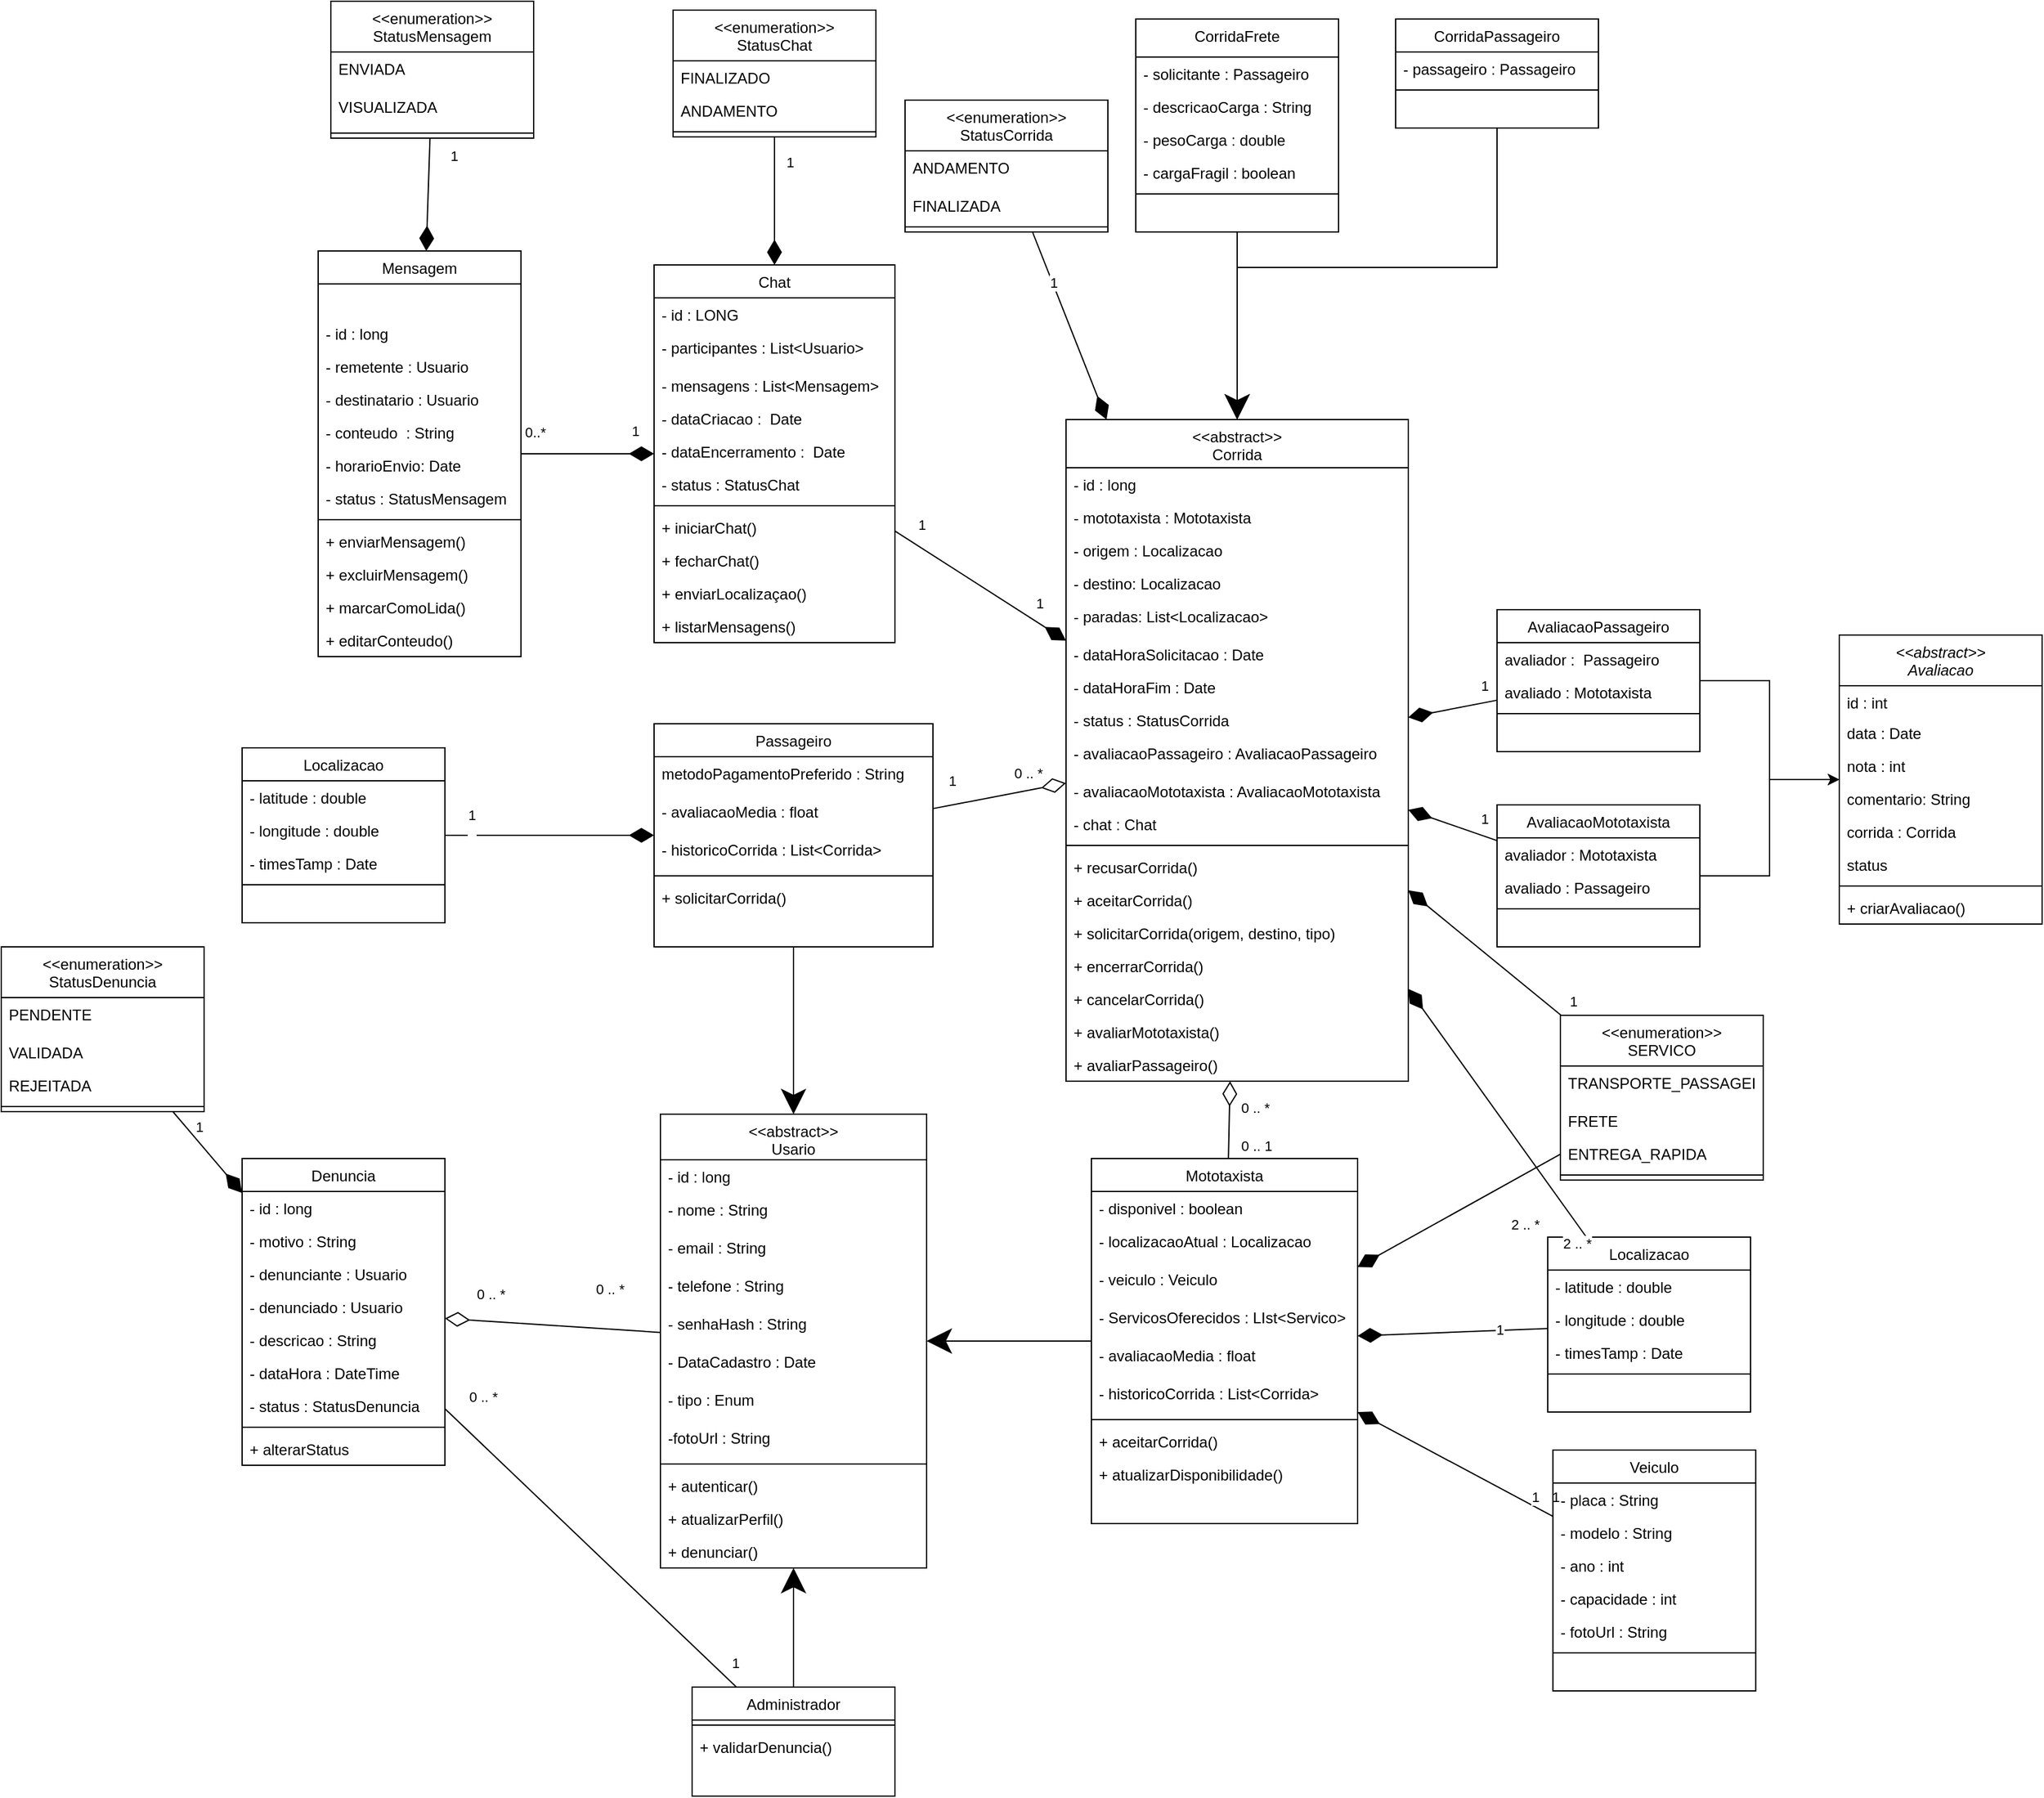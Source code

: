 <mxfile version="26.2.10">
  <diagram id="C5RBs43oDa-KdzZeNtuy" name="Page-1">
    <mxGraphModel dx="2507" dy="2043" grid="1" gridSize="10" guides="1" tooltips="1" connect="1" arrows="1" fold="1" page="1" pageScale="1" pageWidth="827" pageHeight="1169" math="0" shadow="0">
      <root>
        <mxCell id="WIyWlLk6GJQsqaUBKTNV-0" />
        <mxCell id="WIyWlLk6GJQsqaUBKTNV-1" parent="WIyWlLk6GJQsqaUBKTNV-0" />
        <mxCell id="eyYolYSICh2a9ES7v6vp-72" style="rounded=0;orthogonalLoop=1;jettySize=auto;html=1;endArrow=diamondThin;endFill=1;endSize=17;" parent="WIyWlLk6GJQsqaUBKTNV-1" source="eyYolYSICh2a9ES7v6vp-46" target="zkfFHV4jXpPFQw0GAbJ--0" edge="1">
          <mxGeometry relative="1" as="geometry" />
        </mxCell>
        <mxCell id="tFsuxvvVSS5gCeRt54mZ-177" value="1" style="edgeLabel;html=1;align=center;verticalAlign=middle;resizable=0;points=[];" parent="eyYolYSICh2a9ES7v6vp-72" vertex="1" connectable="0">
          <mxGeometry x="-0.833" y="3" relative="1" as="geometry">
            <mxPoint x="8" y="-10" as="offset" />
          </mxGeometry>
        </mxCell>
        <mxCell id="tFsuxvvVSS5gCeRt54mZ-178" value="1" style="edgeLabel;html=1;align=center;verticalAlign=middle;resizable=0;points=[];" parent="eyYolYSICh2a9ES7v6vp-72" vertex="1" connectable="0">
          <mxGeometry x="0.576" y="1" relative="1" as="geometry">
            <mxPoint x="7" y="-11" as="offset" />
          </mxGeometry>
        </mxCell>
        <mxCell id="zkfFHV4jXpPFQw0GAbJ--0" value="&lt;&lt;abstract&gt;&gt;&#xa;Corrida" style="swimlane;fontStyle=0;align=center;verticalAlign=top;childLayout=stackLayout;horizontal=1;startSize=38;horizontalStack=0;resizeParent=1;resizeLast=0;collapsible=1;marginBottom=0;rounded=0;shadow=0;strokeWidth=1;" parent="WIyWlLk6GJQsqaUBKTNV-1" vertex="1">
          <mxGeometry x="460" y="-40" width="270" height="522" as="geometry">
            <mxRectangle x="220" y="120" width="160" height="26" as="alternateBounds" />
          </mxGeometry>
        </mxCell>
        <mxCell id="zkfFHV4jXpPFQw0GAbJ--1" value="- id : long" style="text;align=left;verticalAlign=top;spacingLeft=4;spacingRight=4;overflow=hidden;rotatable=0;points=[[0,0.5],[1,0.5]];portConstraint=eastwest;" parent="zkfFHV4jXpPFQw0GAbJ--0" vertex="1">
          <mxGeometry y="38" width="270" height="26" as="geometry" />
        </mxCell>
        <mxCell id="zkfFHV4jXpPFQw0GAbJ--3" value="- mototaxista : Mototaxista" style="text;align=left;verticalAlign=top;spacingLeft=4;spacingRight=4;overflow=hidden;rotatable=0;points=[[0,0.5],[1,0.5]];portConstraint=eastwest;rounded=0;shadow=0;html=0;" parent="zkfFHV4jXpPFQw0GAbJ--0" vertex="1">
          <mxGeometry y="64" width="270" height="26" as="geometry" />
        </mxCell>
        <mxCell id="eyYolYSICh2a9ES7v6vp-1" value="- origem : Localizacao" style="text;align=left;verticalAlign=top;spacingLeft=4;spacingRight=4;overflow=hidden;rotatable=0;points=[[0,0.5],[1,0.5]];portConstraint=eastwest;rounded=0;shadow=0;html=0;" parent="zkfFHV4jXpPFQw0GAbJ--0" vertex="1">
          <mxGeometry y="90" width="270" height="26" as="geometry" />
        </mxCell>
        <mxCell id="eyYolYSICh2a9ES7v6vp-2" value="- destino: Localizacao" style="text;align=left;verticalAlign=top;spacingLeft=4;spacingRight=4;overflow=hidden;rotatable=0;points=[[0,0.5],[1,0.5]];portConstraint=eastwest;rounded=0;shadow=0;html=0;" parent="zkfFHV4jXpPFQw0GAbJ--0" vertex="1">
          <mxGeometry y="116" width="270" height="26" as="geometry" />
        </mxCell>
        <mxCell id="eyYolYSICh2a9ES7v6vp-3" value="- paradas: List&lt;Localizacao&gt;" style="text;align=left;verticalAlign=top;spacingLeft=4;spacingRight=4;overflow=hidden;rotatable=0;points=[[0,0.5],[1,0.5]];portConstraint=eastwest;rounded=0;shadow=0;html=0;" parent="zkfFHV4jXpPFQw0GAbJ--0" vertex="1">
          <mxGeometry y="142" width="270" height="30" as="geometry" />
        </mxCell>
        <mxCell id="eyYolYSICh2a9ES7v6vp-4" value="- dataHoraSolicitacao : Date" style="text;align=left;verticalAlign=top;spacingLeft=4;spacingRight=4;overflow=hidden;rotatable=0;points=[[0,0.5],[1,0.5]];portConstraint=eastwest;rounded=0;shadow=0;html=0;" parent="zkfFHV4jXpPFQw0GAbJ--0" vertex="1">
          <mxGeometry y="172" width="270" height="26" as="geometry" />
        </mxCell>
        <mxCell id="eyYolYSICh2a9ES7v6vp-5" value="- dataHoraFim : Date" style="text;align=left;verticalAlign=top;spacingLeft=4;spacingRight=4;overflow=hidden;rotatable=0;points=[[0,0.5],[1,0.5]];portConstraint=eastwest;rounded=0;shadow=0;html=0;" parent="zkfFHV4jXpPFQw0GAbJ--0" vertex="1">
          <mxGeometry y="198" width="270" height="26" as="geometry" />
        </mxCell>
        <mxCell id="eyYolYSICh2a9ES7v6vp-7" value="- status : StatusCorrida" style="text;align=left;verticalAlign=top;spacingLeft=4;spacingRight=4;overflow=hidden;rotatable=0;points=[[0,0.5],[1,0.5]];portConstraint=eastwest;rounded=0;shadow=0;html=0;" parent="zkfFHV4jXpPFQw0GAbJ--0" vertex="1">
          <mxGeometry y="224" width="270" height="26" as="geometry" />
        </mxCell>
        <mxCell id="eyYolYSICh2a9ES7v6vp-9" value="- avaliacaoPassageiro : AvaliacaoPassageiro" style="text;align=left;verticalAlign=top;spacingLeft=4;spacingRight=4;overflow=hidden;rotatable=0;points=[[0,0.5],[1,0.5]];portConstraint=eastwest;rounded=0;shadow=0;html=0;" parent="zkfFHV4jXpPFQw0GAbJ--0" vertex="1">
          <mxGeometry y="250" width="270" height="30" as="geometry" />
        </mxCell>
        <mxCell id="eyYolYSICh2a9ES7v6vp-8" value="- avaliacaoMototaxista : AvaliacaoMototaxista&#xa;" style="text;align=left;verticalAlign=top;spacingLeft=4;spacingRight=4;overflow=hidden;rotatable=0;points=[[0,0.5],[1,0.5]];portConstraint=eastwest;rounded=0;shadow=0;html=0;" parent="zkfFHV4jXpPFQw0GAbJ--0" vertex="1">
          <mxGeometry y="280" width="270" height="26" as="geometry" />
        </mxCell>
        <mxCell id="eyYolYSICh2a9ES7v6vp-10" value="- chat : Chat" style="text;align=left;verticalAlign=top;spacingLeft=4;spacingRight=4;overflow=hidden;rotatable=0;points=[[0,0.5],[1,0.5]];portConstraint=eastwest;rounded=0;shadow=0;html=0;" parent="zkfFHV4jXpPFQw0GAbJ--0" vertex="1">
          <mxGeometry y="306" width="270" height="26" as="geometry" />
        </mxCell>
        <mxCell id="zkfFHV4jXpPFQw0GAbJ--4" value="" style="line;html=1;strokeWidth=1;align=left;verticalAlign=middle;spacingTop=-1;spacingLeft=3;spacingRight=3;rotatable=0;labelPosition=right;points=[];portConstraint=eastwest;" parent="zkfFHV4jXpPFQw0GAbJ--0" vertex="1">
          <mxGeometry y="332" width="270" height="8" as="geometry" />
        </mxCell>
        <mxCell id="zkfFHV4jXpPFQw0GAbJ--5" value="+ recusarCorrida()" style="text;align=left;verticalAlign=top;spacingLeft=4;spacingRight=4;overflow=hidden;rotatable=0;points=[[0,0.5],[1,0.5]];portConstraint=eastwest;" parent="zkfFHV4jXpPFQw0GAbJ--0" vertex="1">
          <mxGeometry y="340" width="270" height="26" as="geometry" />
        </mxCell>
        <mxCell id="eyYolYSICh2a9ES7v6vp-57" value="+ aceitarCorrida()" style="text;align=left;verticalAlign=top;spacingLeft=4;spacingRight=4;overflow=hidden;rotatable=0;points=[[0,0.5],[1,0.5]];portConstraint=eastwest;" parent="zkfFHV4jXpPFQw0GAbJ--0" vertex="1">
          <mxGeometry y="366" width="270" height="26" as="geometry" />
        </mxCell>
        <mxCell id="I86YvfGgXd9G2V8UG-uf-0" value="+ solicitarCorrida(origem, destino, tipo)" style="text;align=left;verticalAlign=top;spacingLeft=4;spacingRight=4;overflow=hidden;rotatable=0;points=[[0,0.5],[1,0.5]];portConstraint=eastwest;" vertex="1" parent="zkfFHV4jXpPFQw0GAbJ--0">
          <mxGeometry y="392" width="270" height="26" as="geometry" />
        </mxCell>
        <mxCell id="I86YvfGgXd9G2V8UG-uf-15" value="+ encerrarCorrida()" style="text;align=left;verticalAlign=top;spacingLeft=4;spacingRight=4;overflow=hidden;rotatable=0;points=[[0,0.5],[1,0.5]];portConstraint=eastwest;" vertex="1" parent="zkfFHV4jXpPFQw0GAbJ--0">
          <mxGeometry y="418" width="270" height="26" as="geometry" />
        </mxCell>
        <mxCell id="I86YvfGgXd9G2V8UG-uf-20" value="+ cancelarCorrida()&#xa;&#xa;" style="text;align=left;verticalAlign=top;spacingLeft=4;spacingRight=4;overflow=hidden;rotatable=0;points=[[0,0.5],[1,0.5]];portConstraint=eastwest;" vertex="1" parent="zkfFHV4jXpPFQw0GAbJ--0">
          <mxGeometry y="444" width="270" height="26" as="geometry" />
        </mxCell>
        <mxCell id="I86YvfGgXd9G2V8UG-uf-25" value="+ avaliarMototaxista()" style="text;align=left;verticalAlign=top;spacingLeft=4;spacingRight=4;overflow=hidden;rotatable=0;points=[[0,0.5],[1,0.5]];portConstraint=eastwest;" vertex="1" parent="zkfFHV4jXpPFQw0GAbJ--0">
          <mxGeometry y="470" width="270" height="26" as="geometry" />
        </mxCell>
        <mxCell id="I86YvfGgXd9G2V8UG-uf-26" value="+ avaliarPassageiro()" style="text;align=left;verticalAlign=top;spacingLeft=4;spacingRight=4;overflow=hidden;rotatable=0;points=[[0,0.5],[1,0.5]];portConstraint=eastwest;" vertex="1" parent="zkfFHV4jXpPFQw0GAbJ--0">
          <mxGeometry y="496" width="270" height="26" as="geometry" />
        </mxCell>
        <mxCell id="tFsuxvvVSS5gCeRt54mZ-151" style="edgeStyle=orthogonalEdgeStyle;rounded=0;orthogonalLoop=1;jettySize=auto;html=1;endSize=17;" parent="WIyWlLk6GJQsqaUBKTNV-1" source="eyYolYSICh2a9ES7v6vp-11" target="zkfFHV4jXpPFQw0GAbJ--0" edge="1">
          <mxGeometry relative="1" as="geometry" />
        </mxCell>
        <mxCell id="eyYolYSICh2a9ES7v6vp-11" value="CorridaPassageiro" style="swimlane;fontStyle=0;align=center;verticalAlign=top;childLayout=stackLayout;horizontal=1;startSize=26;horizontalStack=0;resizeParent=1;resizeLast=0;collapsible=1;marginBottom=0;rounded=0;shadow=0;strokeWidth=1;" parent="WIyWlLk6GJQsqaUBKTNV-1" vertex="1">
          <mxGeometry x="720" y="-356" width="160" height="86" as="geometry">
            <mxRectangle x="220" y="120" width="160" height="26" as="alternateBounds" />
          </mxGeometry>
        </mxCell>
        <mxCell id="eyYolYSICh2a9ES7v6vp-12" value="- passageiro : Passageiro" style="text;align=left;verticalAlign=top;spacingLeft=4;spacingRight=4;overflow=hidden;rotatable=0;points=[[0,0.5],[1,0.5]];portConstraint=eastwest;" parent="eyYolYSICh2a9ES7v6vp-11" vertex="1">
          <mxGeometry y="26" width="160" height="26" as="geometry" />
        </mxCell>
        <mxCell id="eyYolYSICh2a9ES7v6vp-23" value="" style="line;html=1;strokeWidth=1;align=left;verticalAlign=middle;spacingTop=-1;spacingLeft=3;spacingRight=3;rotatable=0;labelPosition=right;points=[];portConstraint=eastwest;" parent="eyYolYSICh2a9ES7v6vp-11" vertex="1">
          <mxGeometry y="52" width="160" height="8" as="geometry" />
        </mxCell>
        <mxCell id="tFsuxvvVSS5gCeRt54mZ-152" style="edgeStyle=orthogonalEdgeStyle;rounded=0;orthogonalLoop=1;jettySize=auto;html=1;endSize=17;" parent="WIyWlLk6GJQsqaUBKTNV-1" source="eyYolYSICh2a9ES7v6vp-25" target="zkfFHV4jXpPFQw0GAbJ--0" edge="1">
          <mxGeometry relative="1" as="geometry" />
        </mxCell>
        <mxCell id="eyYolYSICh2a9ES7v6vp-25" value="CorridaFrete" style="swimlane;fontStyle=0;align=center;verticalAlign=top;childLayout=stackLayout;horizontal=1;startSize=30;horizontalStack=0;resizeParent=1;resizeLast=0;collapsible=1;marginBottom=0;rounded=0;shadow=0;strokeWidth=1;" parent="WIyWlLk6GJQsqaUBKTNV-1" vertex="1">
          <mxGeometry x="515" y="-356" width="160" height="168" as="geometry">
            <mxRectangle x="220" y="120" width="160" height="26" as="alternateBounds" />
          </mxGeometry>
        </mxCell>
        <mxCell id="eyYolYSICh2a9ES7v6vp-26" value="- solicitante : Passageiro" style="text;align=left;verticalAlign=top;spacingLeft=4;spacingRight=4;overflow=hidden;rotatable=0;points=[[0,0.5],[1,0.5]];portConstraint=eastwest;" parent="eyYolYSICh2a9ES7v6vp-25" vertex="1">
          <mxGeometry y="30" width="160" height="26" as="geometry" />
        </mxCell>
        <mxCell id="eyYolYSICh2a9ES7v6vp-29" value="- descricaoCarga : String" style="text;align=left;verticalAlign=top;spacingLeft=4;spacingRight=4;overflow=hidden;rotatable=0;points=[[0,0.5],[1,0.5]];portConstraint=eastwest;" parent="eyYolYSICh2a9ES7v6vp-25" vertex="1">
          <mxGeometry y="56" width="160" height="26" as="geometry" />
        </mxCell>
        <mxCell id="eyYolYSICh2a9ES7v6vp-30" value="- pesoCarga : double" style="text;align=left;verticalAlign=top;spacingLeft=4;spacingRight=4;overflow=hidden;rotatable=0;points=[[0,0.5],[1,0.5]];portConstraint=eastwest;" parent="eyYolYSICh2a9ES7v6vp-25" vertex="1">
          <mxGeometry y="82" width="160" height="26" as="geometry" />
        </mxCell>
        <mxCell id="eyYolYSICh2a9ES7v6vp-31" value="- cargaFragil : boolean" style="text;align=left;verticalAlign=top;spacingLeft=4;spacingRight=4;overflow=hidden;rotatable=0;points=[[0,0.5],[1,0.5]];portConstraint=eastwest;" parent="eyYolYSICh2a9ES7v6vp-25" vertex="1">
          <mxGeometry y="108" width="160" height="26" as="geometry" />
        </mxCell>
        <mxCell id="eyYolYSICh2a9ES7v6vp-27" value="" style="line;html=1;strokeWidth=1;align=left;verticalAlign=middle;spacingTop=-1;spacingLeft=3;spacingRight=3;rotatable=0;labelPosition=right;points=[];portConstraint=eastwest;" parent="eyYolYSICh2a9ES7v6vp-25" vertex="1">
          <mxGeometry y="134" width="160" height="8" as="geometry" />
        </mxCell>
        <mxCell id="eyYolYSICh2a9ES7v6vp-70" style="edgeStyle=orthogonalEdgeStyle;rounded=0;orthogonalLoop=1;jettySize=auto;html=1;endArrow=diamondThin;endFill=1;targetPerimeterSpacing=0;jumpSize=6;endSize=17;" parent="WIyWlLk6GJQsqaUBKTNV-1" source="eyYolYSICh2a9ES7v6vp-60" target="eyYolYSICh2a9ES7v6vp-46" edge="1">
          <mxGeometry relative="1" as="geometry">
            <mxPoint x="80" y="140" as="targetPoint" />
          </mxGeometry>
        </mxCell>
        <mxCell id="eyYolYSICh2a9ES7v6vp-74" value="0..*" style="edgeLabel;html=1;align=center;verticalAlign=middle;resizable=0;points=[];" parent="eyYolYSICh2a9ES7v6vp-70" vertex="1" connectable="0">
          <mxGeometry x="-0.793" relative="1" as="geometry">
            <mxPoint y="-17" as="offset" />
          </mxGeometry>
        </mxCell>
        <mxCell id="eyYolYSICh2a9ES7v6vp-75" value="1" style="edgeLabel;html=1;align=center;verticalAlign=middle;resizable=0;points=[];" parent="eyYolYSICh2a9ES7v6vp-70" vertex="1" connectable="0">
          <mxGeometry x="0.585" relative="1" as="geometry">
            <mxPoint x="7" y="-18" as="offset" />
          </mxGeometry>
        </mxCell>
        <mxCell id="eyYolYSICh2a9ES7v6vp-46" value="Chat" style="swimlane;fontStyle=0;align=center;verticalAlign=top;childLayout=stackLayout;horizontal=1;startSize=26;horizontalStack=0;resizeParent=1;resizeLast=0;collapsible=1;marginBottom=0;rounded=0;shadow=0;strokeWidth=1;" parent="WIyWlLk6GJQsqaUBKTNV-1" vertex="1">
          <mxGeometry x="135" y="-162" width="190" height="298" as="geometry">
            <mxRectangle x="220" y="120" width="160" height="26" as="alternateBounds" />
          </mxGeometry>
        </mxCell>
        <mxCell id="eyYolYSICh2a9ES7v6vp-47" value="- id : LONG" style="text;align=left;verticalAlign=top;spacingLeft=4;spacingRight=4;overflow=hidden;rotatable=0;points=[[0,0.5],[1,0.5]];portConstraint=eastwest;" parent="eyYolYSICh2a9ES7v6vp-46" vertex="1">
          <mxGeometry y="26" width="190" height="26" as="geometry" />
        </mxCell>
        <mxCell id="eyYolYSICh2a9ES7v6vp-51" value="- participantes : List&lt;Usuario&gt;" style="text;align=left;verticalAlign=top;spacingLeft=4;spacingRight=4;overflow=hidden;rotatable=0;points=[[0,0.5],[1,0.5]];portConstraint=eastwest;" parent="eyYolYSICh2a9ES7v6vp-46" vertex="1">
          <mxGeometry y="52" width="190" height="30" as="geometry" />
        </mxCell>
        <mxCell id="eyYolYSICh2a9ES7v6vp-52" value="- mensagens : List&lt;Mensagem&gt;" style="text;align=left;verticalAlign=top;spacingLeft=4;spacingRight=4;overflow=hidden;rotatable=0;points=[[0,0.5],[1,0.5]];portConstraint=eastwest;" parent="eyYolYSICh2a9ES7v6vp-46" vertex="1">
          <mxGeometry y="82" width="190" height="26" as="geometry" />
        </mxCell>
        <mxCell id="eyYolYSICh2a9ES7v6vp-53" value="- dataCriacao :  Date" style="text;align=left;verticalAlign=top;spacingLeft=4;spacingRight=4;overflow=hidden;rotatable=0;points=[[0,0.5],[1,0.5]];portConstraint=eastwest;" parent="eyYolYSICh2a9ES7v6vp-46" vertex="1">
          <mxGeometry y="108" width="190" height="26" as="geometry" />
        </mxCell>
        <mxCell id="eyYolYSICh2a9ES7v6vp-54" value="- dataEncerramento :  Date" style="text;align=left;verticalAlign=top;spacingLeft=4;spacingRight=4;overflow=hidden;rotatable=0;points=[[0,0.5],[1,0.5]];portConstraint=eastwest;" parent="eyYolYSICh2a9ES7v6vp-46" vertex="1">
          <mxGeometry y="134" width="190" height="26" as="geometry" />
        </mxCell>
        <mxCell id="eyYolYSICh2a9ES7v6vp-55" value="- status : StatusChat" style="text;align=left;verticalAlign=top;spacingLeft=4;spacingRight=4;overflow=hidden;rotatable=0;points=[[0,0.5],[1,0.5]];portConstraint=eastwest;" parent="eyYolYSICh2a9ES7v6vp-46" vertex="1">
          <mxGeometry y="160" width="190" height="26" as="geometry" />
        </mxCell>
        <mxCell id="eyYolYSICh2a9ES7v6vp-48" value="" style="line;html=1;strokeWidth=1;align=left;verticalAlign=middle;spacingTop=-1;spacingLeft=3;spacingRight=3;rotatable=0;labelPosition=right;points=[];portConstraint=eastwest;" parent="eyYolYSICh2a9ES7v6vp-46" vertex="1">
          <mxGeometry y="186" width="190" height="8" as="geometry" />
        </mxCell>
        <mxCell id="eyYolYSICh2a9ES7v6vp-50" value="+ iniciarChat()" style="text;align=left;verticalAlign=top;spacingLeft=4;spacingRight=4;overflow=hidden;rotatable=0;points=[[0,0.5],[1,0.5]];portConstraint=eastwest;" parent="eyYolYSICh2a9ES7v6vp-46" vertex="1">
          <mxGeometry y="194" width="190" height="26" as="geometry" />
        </mxCell>
        <mxCell id="tFsuxvvVSS5gCeRt54mZ-181" value="+ fecharChat()" style="text;align=left;verticalAlign=top;spacingLeft=4;spacingRight=4;overflow=hidden;rotatable=0;points=[[0,0.5],[1,0.5]];portConstraint=eastwest;" parent="eyYolYSICh2a9ES7v6vp-46" vertex="1">
          <mxGeometry y="220" width="190" height="26" as="geometry" />
        </mxCell>
        <mxCell id="I86YvfGgXd9G2V8UG-uf-1" value="+ enviarLocalizaçao()" style="text;align=left;verticalAlign=top;spacingLeft=4;spacingRight=4;overflow=hidden;rotatable=0;points=[[0,0.5],[1,0.5]];portConstraint=eastwest;" vertex="1" parent="eyYolYSICh2a9ES7v6vp-46">
          <mxGeometry y="246" width="190" height="26" as="geometry" />
        </mxCell>
        <mxCell id="I86YvfGgXd9G2V8UG-uf-16" value="+ listarMensagens()" style="text;align=left;verticalAlign=top;spacingLeft=4;spacingRight=4;overflow=hidden;rotatable=0;points=[[0,0.5],[1,0.5]];portConstraint=eastwest;" vertex="1" parent="eyYolYSICh2a9ES7v6vp-46">
          <mxGeometry y="272" width="190" height="26" as="geometry" />
        </mxCell>
        <mxCell id="eyYolYSICh2a9ES7v6vp-60" value="Mensagem" style="swimlane;fontStyle=0;align=center;verticalAlign=top;childLayout=stackLayout;horizontal=1;startSize=26;horizontalStack=0;resizeParent=1;resizeLast=0;collapsible=1;marginBottom=0;rounded=0;shadow=0;strokeWidth=1;" parent="WIyWlLk6GJQsqaUBKTNV-1" vertex="1">
          <mxGeometry x="-130" y="-173" width="160" height="320" as="geometry">
            <mxRectangle x="220" y="120" width="160" height="26" as="alternateBounds" />
          </mxGeometry>
        </mxCell>
        <mxCell id="I86YvfGgXd9G2V8UG-uf-22" style="text;align=left;verticalAlign=top;spacingLeft=4;spacingRight=4;overflow=hidden;rotatable=0;points=[[0,0.5],[1,0.5]];portConstraint=eastwest;" vertex="1" parent="eyYolYSICh2a9ES7v6vp-60">
          <mxGeometry y="26" width="160" height="26" as="geometry" />
        </mxCell>
        <mxCell id="eyYolYSICh2a9ES7v6vp-61" value="- id : long" style="text;align=left;verticalAlign=top;spacingLeft=4;spacingRight=4;overflow=hidden;rotatable=0;points=[[0,0.5],[1,0.5]];portConstraint=eastwest;" parent="eyYolYSICh2a9ES7v6vp-60" vertex="1">
          <mxGeometry y="52" width="160" height="26" as="geometry" />
        </mxCell>
        <mxCell id="eyYolYSICh2a9ES7v6vp-64" value="- remetente : Usuario" style="text;align=left;verticalAlign=top;spacingLeft=4;spacingRight=4;overflow=hidden;rotatable=0;points=[[0,0.5],[1,0.5]];portConstraint=eastwest;" parent="eyYolYSICh2a9ES7v6vp-60" vertex="1">
          <mxGeometry y="78" width="160" height="26" as="geometry" />
        </mxCell>
        <mxCell id="eyYolYSICh2a9ES7v6vp-65" value="- destinatario : Usuario" style="text;align=left;verticalAlign=top;spacingLeft=4;spacingRight=4;overflow=hidden;rotatable=0;points=[[0,0.5],[1,0.5]];portConstraint=eastwest;" parent="eyYolYSICh2a9ES7v6vp-60" vertex="1">
          <mxGeometry y="104" width="160" height="26" as="geometry" />
        </mxCell>
        <mxCell id="eyYolYSICh2a9ES7v6vp-66" value="- conteudo  : String" style="text;align=left;verticalAlign=top;spacingLeft=4;spacingRight=4;overflow=hidden;rotatable=0;points=[[0,0.5],[1,0.5]];portConstraint=eastwest;" parent="eyYolYSICh2a9ES7v6vp-60" vertex="1">
          <mxGeometry y="130" width="160" height="26" as="geometry" />
        </mxCell>
        <mxCell id="eyYolYSICh2a9ES7v6vp-67" value="- horarioEnvio: Date" style="text;align=left;verticalAlign=top;spacingLeft=4;spacingRight=4;overflow=hidden;rotatable=0;points=[[0,0.5],[1,0.5]];portConstraint=eastwest;" parent="eyYolYSICh2a9ES7v6vp-60" vertex="1">
          <mxGeometry y="156" width="160" height="26" as="geometry" />
        </mxCell>
        <mxCell id="eyYolYSICh2a9ES7v6vp-68" value="- status : StatusMensagem" style="text;align=left;verticalAlign=top;spacingLeft=4;spacingRight=4;overflow=hidden;rotatable=0;points=[[0,0.5],[1,0.5]];portConstraint=eastwest;" parent="eyYolYSICh2a9ES7v6vp-60" vertex="1">
          <mxGeometry y="182" width="160" height="26" as="geometry" />
        </mxCell>
        <mxCell id="eyYolYSICh2a9ES7v6vp-62" value="" style="line;html=1;strokeWidth=1;align=left;verticalAlign=middle;spacingTop=-1;spacingLeft=3;spacingRight=3;rotatable=0;labelPosition=right;points=[];portConstraint=eastwest;" parent="eyYolYSICh2a9ES7v6vp-60" vertex="1">
          <mxGeometry y="208" width="160" height="8" as="geometry" />
        </mxCell>
        <mxCell id="eyYolYSICh2a9ES7v6vp-63" value="+ enviarMensagem()" style="text;align=left;verticalAlign=top;spacingLeft=4;spacingRight=4;overflow=hidden;rotatable=0;points=[[0,0.5],[1,0.5]];portConstraint=eastwest;" parent="eyYolYSICh2a9ES7v6vp-60" vertex="1">
          <mxGeometry y="216" width="160" height="26" as="geometry" />
        </mxCell>
        <mxCell id="tFsuxvvVSS5gCeRt54mZ-180" value="+ excluirMensagem()" style="text;align=left;verticalAlign=top;spacingLeft=4;spacingRight=4;overflow=hidden;rotatable=0;points=[[0,0.5],[1,0.5]];portConstraint=eastwest;" parent="eyYolYSICh2a9ES7v6vp-60" vertex="1">
          <mxGeometry y="242" width="160" height="26" as="geometry" />
        </mxCell>
        <mxCell id="I86YvfGgXd9G2V8UG-uf-21" value="+ marcarComoLida()" style="text;align=left;verticalAlign=top;spacingLeft=4;spacingRight=4;overflow=hidden;rotatable=0;points=[[0,0.5],[1,0.5]];portConstraint=eastwest;" vertex="1" parent="eyYolYSICh2a9ES7v6vp-60">
          <mxGeometry y="268" width="160" height="26" as="geometry" />
        </mxCell>
        <mxCell id="I86YvfGgXd9G2V8UG-uf-23" value="+ editarConteudo()" style="text;align=left;verticalAlign=top;spacingLeft=4;spacingRight=4;overflow=hidden;rotatable=0;points=[[0,0.5],[1,0.5]];portConstraint=eastwest;" vertex="1" parent="eyYolYSICh2a9ES7v6vp-60">
          <mxGeometry y="294" width="160" height="26" as="geometry" />
        </mxCell>
        <mxCell id="tFsuxvvVSS5gCeRt54mZ-0" value="&lt;&lt;abstract&gt;&gt;&#xa;Avaliacao" style="swimlane;fontStyle=2;align=center;verticalAlign=top;childLayout=stackLayout;horizontal=1;startSize=40;horizontalStack=0;resizeParent=1;resizeLast=0;collapsible=1;marginBottom=0;rounded=0;shadow=0;strokeWidth=1;" parent="WIyWlLk6GJQsqaUBKTNV-1" vertex="1">
          <mxGeometry x="1070" y="130" width="160" height="228" as="geometry">
            <mxRectangle x="220" y="120" width="160" height="26" as="alternateBounds" />
          </mxGeometry>
        </mxCell>
        <mxCell id="tFsuxvvVSS5gCeRt54mZ-1" value="id : int" style="text;align=left;verticalAlign=top;spacingLeft=4;spacingRight=4;overflow=hidden;rotatable=0;points=[[0,0.5],[1,0.5]];portConstraint=eastwest;" parent="tFsuxvvVSS5gCeRt54mZ-0" vertex="1">
          <mxGeometry y="40" width="160" height="24" as="geometry" />
        </mxCell>
        <mxCell id="tFsuxvvVSS5gCeRt54mZ-2" value="data : Date" style="text;align=left;verticalAlign=top;spacingLeft=4;spacingRight=4;overflow=hidden;rotatable=0;points=[[0,0.5],[1,0.5]];portConstraint=eastwest;" parent="tFsuxvvVSS5gCeRt54mZ-0" vertex="1">
          <mxGeometry y="64" width="160" height="26" as="geometry" />
        </mxCell>
        <mxCell id="tFsuxvvVSS5gCeRt54mZ-3" value="nota : int " style="text;align=left;verticalAlign=top;spacingLeft=4;spacingRight=4;overflow=hidden;rotatable=0;points=[[0,0.5],[1,0.5]];portConstraint=eastwest;" parent="tFsuxvvVSS5gCeRt54mZ-0" vertex="1">
          <mxGeometry y="90" width="160" height="26" as="geometry" />
        </mxCell>
        <mxCell id="tFsuxvvVSS5gCeRt54mZ-4" value="comentario: String" style="text;align=left;verticalAlign=top;spacingLeft=4;spacingRight=4;overflow=hidden;rotatable=0;points=[[0,0.5],[1,0.5]];portConstraint=eastwest;" parent="tFsuxvvVSS5gCeRt54mZ-0" vertex="1">
          <mxGeometry y="116" width="160" height="26" as="geometry" />
        </mxCell>
        <mxCell id="tFsuxvvVSS5gCeRt54mZ-5" value="corrida : Corrida" style="text;align=left;verticalAlign=top;spacingLeft=4;spacingRight=4;overflow=hidden;rotatable=0;points=[[0,0.5],[1,0.5]];portConstraint=eastwest;" parent="tFsuxvvVSS5gCeRt54mZ-0" vertex="1">
          <mxGeometry y="142" width="160" height="26" as="geometry" />
        </mxCell>
        <mxCell id="tFsuxvvVSS5gCeRt54mZ-6" value="status" style="text;align=left;verticalAlign=top;spacingLeft=4;spacingRight=4;overflow=hidden;rotatable=0;points=[[0,0.5],[1,0.5]];portConstraint=eastwest;" parent="tFsuxvvVSS5gCeRt54mZ-0" vertex="1">
          <mxGeometry y="168" width="160" height="26" as="geometry" />
        </mxCell>
        <mxCell id="tFsuxvvVSS5gCeRt54mZ-7" value="" style="line;html=1;strokeWidth=1;align=left;verticalAlign=middle;spacingTop=-1;spacingLeft=3;spacingRight=3;rotatable=0;labelPosition=right;points=[];portConstraint=eastwest;" parent="tFsuxvvVSS5gCeRt54mZ-0" vertex="1">
          <mxGeometry y="194" width="160" height="8" as="geometry" />
        </mxCell>
        <mxCell id="tFsuxvvVSS5gCeRt54mZ-8" value="+ criarAvaliacao()" style="text;align=left;verticalAlign=top;spacingLeft=4;spacingRight=4;overflow=hidden;rotatable=0;points=[[0,0.5],[1,0.5]];portConstraint=eastwest;" parent="tFsuxvvVSS5gCeRt54mZ-0" vertex="1">
          <mxGeometry y="202" width="160" height="26" as="geometry" />
        </mxCell>
        <mxCell id="tFsuxvvVSS5gCeRt54mZ-26" style="edgeStyle=orthogonalEdgeStyle;rounded=0;orthogonalLoop=1;jettySize=auto;html=1;" parent="WIyWlLk6GJQsqaUBKTNV-1" source="tFsuxvvVSS5gCeRt54mZ-9" target="tFsuxvvVSS5gCeRt54mZ-0" edge="1">
          <mxGeometry relative="1" as="geometry" />
        </mxCell>
        <mxCell id="tFsuxvvVSS5gCeRt54mZ-9" value="AvaliacaoMototaxista" style="swimlane;fontStyle=0;align=center;verticalAlign=top;childLayout=stackLayout;horizontal=1;startSize=26;horizontalStack=0;resizeParent=1;resizeLast=0;collapsible=1;marginBottom=0;rounded=0;shadow=0;strokeWidth=1;" parent="WIyWlLk6GJQsqaUBKTNV-1" vertex="1">
          <mxGeometry x="800" y="264" width="160" height="112" as="geometry">
            <mxRectangle x="220" y="120" width="160" height="26" as="alternateBounds" />
          </mxGeometry>
        </mxCell>
        <mxCell id="tFsuxvvVSS5gCeRt54mZ-10" value="avaliador : Mototaxista" style="text;align=left;verticalAlign=top;spacingLeft=4;spacingRight=4;overflow=hidden;rotatable=0;points=[[0,0.5],[1,0.5]];portConstraint=eastwest;" parent="tFsuxvvVSS5gCeRt54mZ-9" vertex="1">
          <mxGeometry y="26" width="160" height="26" as="geometry" />
        </mxCell>
        <mxCell id="tFsuxvvVSS5gCeRt54mZ-17" value="avaliado : Passageiro" style="text;align=left;verticalAlign=top;spacingLeft=4;spacingRight=4;overflow=hidden;rotatable=0;points=[[0,0.5],[1,0.5]];portConstraint=eastwest;" parent="tFsuxvvVSS5gCeRt54mZ-9" vertex="1">
          <mxGeometry y="52" width="160" height="26" as="geometry" />
        </mxCell>
        <mxCell id="tFsuxvvVSS5gCeRt54mZ-11" value="" style="line;html=1;strokeWidth=1;align=left;verticalAlign=middle;spacingTop=-1;spacingLeft=3;spacingRight=3;rotatable=0;labelPosition=right;points=[];portConstraint=eastwest;" parent="tFsuxvvVSS5gCeRt54mZ-9" vertex="1">
          <mxGeometry y="78" width="160" height="8" as="geometry" />
        </mxCell>
        <mxCell id="tFsuxvvVSS5gCeRt54mZ-25" style="edgeStyle=orthogonalEdgeStyle;rounded=0;orthogonalLoop=1;jettySize=auto;html=1;" parent="WIyWlLk6GJQsqaUBKTNV-1" source="tFsuxvvVSS5gCeRt54mZ-18" target="tFsuxvvVSS5gCeRt54mZ-0" edge="1">
          <mxGeometry relative="1" as="geometry" />
        </mxCell>
        <mxCell id="tFsuxvvVSS5gCeRt54mZ-28" style="rounded=0;orthogonalLoop=1;jettySize=auto;html=1;endArrow=diamondThin;endFill=1;endSize=17;" parent="WIyWlLk6GJQsqaUBKTNV-1" source="tFsuxvvVSS5gCeRt54mZ-18" target="zkfFHV4jXpPFQw0GAbJ--0" edge="1">
          <mxGeometry relative="1" as="geometry" />
        </mxCell>
        <mxCell id="tFsuxvvVSS5gCeRt54mZ-175" value="1" style="edgeLabel;html=1;align=center;verticalAlign=middle;resizable=0;points=[];" parent="tFsuxvvVSS5gCeRt54mZ-28" vertex="1" connectable="0">
          <mxGeometry x="-0.664" y="-2" relative="1" as="geometry">
            <mxPoint x="2" y="-12" as="offset" />
          </mxGeometry>
        </mxCell>
        <mxCell id="tFsuxvvVSS5gCeRt54mZ-18" value="AvaliacaoPassageiro" style="swimlane;fontStyle=0;align=center;verticalAlign=top;childLayout=stackLayout;horizontal=1;startSize=26;horizontalStack=0;resizeParent=1;resizeLast=0;collapsible=1;marginBottom=0;rounded=0;shadow=0;strokeWidth=1;" parent="WIyWlLk6GJQsqaUBKTNV-1" vertex="1">
          <mxGeometry x="800" y="110" width="160" height="112" as="geometry">
            <mxRectangle x="220" y="120" width="160" height="26" as="alternateBounds" />
          </mxGeometry>
        </mxCell>
        <mxCell id="tFsuxvvVSS5gCeRt54mZ-19" value="avaliador :  Passageiro" style="text;align=left;verticalAlign=top;spacingLeft=4;spacingRight=4;overflow=hidden;rotatable=0;points=[[0,0.5],[1,0.5]];portConstraint=eastwest;" parent="tFsuxvvVSS5gCeRt54mZ-18" vertex="1">
          <mxGeometry y="26" width="160" height="26" as="geometry" />
        </mxCell>
        <mxCell id="tFsuxvvVSS5gCeRt54mZ-20" value="avaliado : Mototaxista" style="text;align=left;verticalAlign=top;spacingLeft=4;spacingRight=4;overflow=hidden;rotatable=0;points=[[0,0.5],[1,0.5]];portConstraint=eastwest;" parent="tFsuxvvVSS5gCeRt54mZ-18" vertex="1">
          <mxGeometry y="52" width="160" height="26" as="geometry" />
        </mxCell>
        <mxCell id="tFsuxvvVSS5gCeRt54mZ-21" value="" style="line;html=1;strokeWidth=1;align=left;verticalAlign=middle;spacingTop=-1;spacingLeft=3;spacingRight=3;rotatable=0;labelPosition=right;points=[];portConstraint=eastwest;" parent="tFsuxvvVSS5gCeRt54mZ-18" vertex="1">
          <mxGeometry y="78" width="160" height="8" as="geometry" />
        </mxCell>
        <mxCell id="tFsuxvvVSS5gCeRt54mZ-29" style="rounded=0;orthogonalLoop=1;jettySize=auto;html=1;endArrow=diamondThin;endFill=1;endSize=17;" parent="WIyWlLk6GJQsqaUBKTNV-1" source="tFsuxvvVSS5gCeRt54mZ-9" target="zkfFHV4jXpPFQw0GAbJ--0" edge="1">
          <mxGeometry relative="1" as="geometry" />
        </mxCell>
        <mxCell id="tFsuxvvVSS5gCeRt54mZ-176" value="1" style="edgeLabel;html=1;align=center;verticalAlign=middle;resizable=0;points=[];" parent="tFsuxvvVSS5gCeRt54mZ-29" vertex="1" connectable="0">
          <mxGeometry x="-0.653" y="2" relative="1" as="geometry">
            <mxPoint x="3" y="-15" as="offset" />
          </mxGeometry>
        </mxCell>
        <mxCell id="tFsuxvvVSS5gCeRt54mZ-147" style="edgeStyle=orthogonalEdgeStyle;rounded=0;orthogonalLoop=1;jettySize=auto;html=1;endSize=17;" parent="WIyWlLk6GJQsqaUBKTNV-1" source="tFsuxvvVSS5gCeRt54mZ-30" target="tFsuxvvVSS5gCeRt54mZ-51" edge="1">
          <mxGeometry relative="1" as="geometry" />
        </mxCell>
        <mxCell id="tFsuxvvVSS5gCeRt54mZ-155" style="rounded=0;orthogonalLoop=1;jettySize=auto;html=1;endArrow=diamondThin;startFill=0;endFill=0;endSize=17;" parent="WIyWlLk6GJQsqaUBKTNV-1" source="tFsuxvvVSS5gCeRt54mZ-30" target="zkfFHV4jXpPFQw0GAbJ--0" edge="1">
          <mxGeometry relative="1" as="geometry" />
        </mxCell>
        <mxCell id="tFsuxvvVSS5gCeRt54mZ-165" value="0 .. *" style="edgeLabel;html=1;align=center;verticalAlign=middle;resizable=0;points=[];" parent="tFsuxvvVSS5gCeRt54mZ-155" vertex="1" connectable="0">
          <mxGeometry x="0.326" y="-2" relative="1" as="geometry">
            <mxPoint x="18" as="offset" />
          </mxGeometry>
        </mxCell>
        <mxCell id="tFsuxvvVSS5gCeRt54mZ-166" value="0 .. 1" style="edgeLabel;html=1;align=center;verticalAlign=middle;resizable=0;points=[];" parent="tFsuxvvVSS5gCeRt54mZ-155" vertex="1" connectable="0">
          <mxGeometry x="-0.675" y="-1" relative="1" as="geometry">
            <mxPoint x="20" as="offset" />
          </mxGeometry>
        </mxCell>
        <mxCell id="tFsuxvvVSS5gCeRt54mZ-30" value="Mototaxista" style="swimlane;fontStyle=0;align=center;verticalAlign=top;childLayout=stackLayout;horizontal=1;startSize=26;horizontalStack=0;resizeParent=1;resizeLast=0;collapsible=1;marginBottom=0;rounded=0;shadow=0;strokeWidth=1;" parent="WIyWlLk6GJQsqaUBKTNV-1" vertex="1">
          <mxGeometry x="480" y="543" width="210" height="288" as="geometry">
            <mxRectangle x="220" y="120" width="160" height="26" as="alternateBounds" />
          </mxGeometry>
        </mxCell>
        <mxCell id="tFsuxvvVSS5gCeRt54mZ-31" value="- disponivel : boolean " style="text;align=left;verticalAlign=top;spacingLeft=4;spacingRight=4;overflow=hidden;rotatable=0;points=[[0,0.5],[1,0.5]];portConstraint=eastwest;" parent="tFsuxvvVSS5gCeRt54mZ-30" vertex="1">
          <mxGeometry y="26" width="210" height="26" as="geometry" />
        </mxCell>
        <mxCell id="tFsuxvvVSS5gCeRt54mZ-32" value="- localizacaoAtual : Localizacao" style="text;align=left;verticalAlign=top;spacingLeft=4;spacingRight=4;overflow=hidden;rotatable=0;points=[[0,0.5],[1,0.5]];portConstraint=eastwest;" parent="tFsuxvvVSS5gCeRt54mZ-30" vertex="1">
          <mxGeometry y="52" width="210" height="30" as="geometry" />
        </mxCell>
        <mxCell id="tFsuxvvVSS5gCeRt54mZ-35" value="- veiculo : Veiculo " style="text;align=left;verticalAlign=top;spacingLeft=4;spacingRight=4;overflow=hidden;rotatable=0;points=[[0,0.5],[1,0.5]];portConstraint=eastwest;" parent="tFsuxvvVSS5gCeRt54mZ-30" vertex="1">
          <mxGeometry y="82" width="210" height="30" as="geometry" />
        </mxCell>
        <mxCell id="tFsuxvvVSS5gCeRt54mZ-36" value="- ServicosOferecidos : LIst&lt;Servico&gt;" style="text;align=left;verticalAlign=top;spacingLeft=4;spacingRight=4;overflow=hidden;rotatable=0;points=[[0,0.5],[1,0.5]];portConstraint=eastwest;" parent="tFsuxvvVSS5gCeRt54mZ-30" vertex="1">
          <mxGeometry y="112" width="210" height="30" as="geometry" />
        </mxCell>
        <mxCell id="tFsuxvvVSS5gCeRt54mZ-89" value="- avaliacaoMedia : float" style="text;align=left;verticalAlign=top;spacingLeft=4;spacingRight=4;overflow=hidden;rotatable=0;points=[[0,0.5],[1,0.5]];portConstraint=eastwest;" parent="tFsuxvvVSS5gCeRt54mZ-30" vertex="1">
          <mxGeometry y="142" width="210" height="30" as="geometry" />
        </mxCell>
        <mxCell id="tFsuxvvVSS5gCeRt54mZ-91" value="- historicoCorrida : List&lt;Corrida&gt;" style="text;align=left;verticalAlign=top;spacingLeft=4;spacingRight=4;overflow=hidden;rotatable=0;points=[[0,0.5],[1,0.5]];portConstraint=eastwest;" parent="tFsuxvvVSS5gCeRt54mZ-30" vertex="1">
          <mxGeometry y="172" width="210" height="30" as="geometry" />
        </mxCell>
        <mxCell id="tFsuxvvVSS5gCeRt54mZ-33" value="" style="line;html=1;strokeWidth=1;align=left;verticalAlign=middle;spacingTop=-1;spacingLeft=3;spacingRight=3;rotatable=0;labelPosition=right;points=[];portConstraint=eastwest;" parent="tFsuxvvVSS5gCeRt54mZ-30" vertex="1">
          <mxGeometry y="202" width="210" height="8" as="geometry" />
        </mxCell>
        <mxCell id="tFsuxvvVSS5gCeRt54mZ-34" value="+ aceitarCorrida()" style="text;align=left;verticalAlign=top;spacingLeft=4;spacingRight=4;overflow=hidden;rotatable=0;points=[[0,0.5],[1,0.5]];portConstraint=eastwest;" parent="tFsuxvvVSS5gCeRt54mZ-30" vertex="1">
          <mxGeometry y="210" width="210" height="26" as="geometry" />
        </mxCell>
        <mxCell id="tFsuxvvVSS5gCeRt54mZ-39" value="+ atualizarDisponibilidade()" style="text;align=left;verticalAlign=top;spacingLeft=4;spacingRight=4;overflow=hidden;rotatable=0;points=[[0,0.5],[1,0.5]];portConstraint=eastwest;" parent="tFsuxvvVSS5gCeRt54mZ-30" vertex="1">
          <mxGeometry y="236" width="210" height="26" as="geometry" />
        </mxCell>
        <mxCell id="tFsuxvvVSS5gCeRt54mZ-48" style="rounded=0;orthogonalLoop=1;jettySize=auto;html=1;endArrow=diamondThin;endFill=1;endSize=17;" parent="WIyWlLk6GJQsqaUBKTNV-1" source="tFsuxvvVSS5gCeRt54mZ-40" target="tFsuxvvVSS5gCeRt54mZ-30" edge="1">
          <mxGeometry relative="1" as="geometry" />
        </mxCell>
        <mxCell id="tFsuxvvVSS5gCeRt54mZ-49" value="1" style="edgeLabel;html=1;align=center;verticalAlign=middle;resizable=0;points=[];" parent="tFsuxvvVSS5gCeRt54mZ-48" vertex="1" connectable="0">
          <mxGeometry x="-0.82" y="1" relative="1" as="geometry">
            <mxPoint x="16" y="-9" as="offset" />
          </mxGeometry>
        </mxCell>
        <mxCell id="tFsuxvvVSS5gCeRt54mZ-50" value="1" style="edgeLabel;html=1;align=center;verticalAlign=middle;resizable=0;points=[];" parent="tFsuxvvVSS5gCeRt54mZ-48" vertex="1" connectable="0">
          <mxGeometry x="0.706" y="1" relative="1" as="geometry">
            <mxPoint x="118" y="54" as="offset" />
          </mxGeometry>
        </mxCell>
        <mxCell id="tFsuxvvVSS5gCeRt54mZ-40" value="Veiculo" style="swimlane;fontStyle=0;align=center;verticalAlign=top;childLayout=stackLayout;horizontal=1;startSize=26;horizontalStack=0;resizeParent=1;resizeLast=0;collapsible=1;marginBottom=0;rounded=0;shadow=0;strokeWidth=1;" parent="WIyWlLk6GJQsqaUBKTNV-1" vertex="1">
          <mxGeometry x="844.11" y="773" width="160" height="190" as="geometry">
            <mxRectangle x="220" y="120" width="160" height="26" as="alternateBounds" />
          </mxGeometry>
        </mxCell>
        <mxCell id="tFsuxvvVSS5gCeRt54mZ-41" value="- placa : String" style="text;align=left;verticalAlign=top;spacingLeft=4;spacingRight=4;overflow=hidden;rotatable=0;points=[[0,0.5],[1,0.5]];portConstraint=eastwest;" parent="tFsuxvvVSS5gCeRt54mZ-40" vertex="1">
          <mxGeometry y="26" width="160" height="26" as="geometry" />
        </mxCell>
        <mxCell id="tFsuxvvVSS5gCeRt54mZ-42" value="- modelo : String" style="text;align=left;verticalAlign=top;spacingLeft=4;spacingRight=4;overflow=hidden;rotatable=0;points=[[0,0.5],[1,0.5]];portConstraint=eastwest;" parent="tFsuxvvVSS5gCeRt54mZ-40" vertex="1">
          <mxGeometry y="52" width="160" height="26" as="geometry" />
        </mxCell>
        <mxCell id="tFsuxvvVSS5gCeRt54mZ-43" value="- ano : int" style="text;align=left;verticalAlign=top;spacingLeft=4;spacingRight=4;overflow=hidden;rotatable=0;points=[[0,0.5],[1,0.5]];portConstraint=eastwest;" parent="tFsuxvvVSS5gCeRt54mZ-40" vertex="1">
          <mxGeometry y="78" width="160" height="26" as="geometry" />
        </mxCell>
        <mxCell id="tFsuxvvVSS5gCeRt54mZ-44" value="- capacidade : int " style="text;align=left;verticalAlign=top;spacingLeft=4;spacingRight=4;overflow=hidden;rotatable=0;points=[[0,0.5],[1,0.5]];portConstraint=eastwest;" parent="tFsuxvvVSS5gCeRt54mZ-40" vertex="1">
          <mxGeometry y="104" width="160" height="26" as="geometry" />
        </mxCell>
        <mxCell id="tFsuxvvVSS5gCeRt54mZ-47" value="- fotoUrl : String" style="text;align=left;verticalAlign=top;spacingLeft=4;spacingRight=4;overflow=hidden;rotatable=0;points=[[0,0.5],[1,0.5]];portConstraint=eastwest;" parent="tFsuxvvVSS5gCeRt54mZ-40" vertex="1">
          <mxGeometry y="130" width="160" height="26" as="geometry" />
        </mxCell>
        <mxCell id="tFsuxvvVSS5gCeRt54mZ-45" value="" style="line;html=1;strokeWidth=1;align=left;verticalAlign=middle;spacingTop=-1;spacingLeft=3;spacingRight=3;rotatable=0;labelPosition=right;points=[];portConstraint=eastwest;" parent="tFsuxvvVSS5gCeRt54mZ-40" vertex="1">
          <mxGeometry y="156" width="160" height="8" as="geometry" />
        </mxCell>
        <mxCell id="tFsuxvvVSS5gCeRt54mZ-143" style="rounded=0;orthogonalLoop=1;jettySize=auto;html=1;endArrow=diamondThin;startFill=0;endFill=0;endSize=17;" parent="WIyWlLk6GJQsqaUBKTNV-1" source="tFsuxvvVSS5gCeRt54mZ-51" target="tFsuxvvVSS5gCeRt54mZ-103" edge="1">
          <mxGeometry relative="1" as="geometry" />
        </mxCell>
        <mxCell id="tFsuxvvVSS5gCeRt54mZ-160" value="0 .. *" style="edgeLabel;html=1;align=center;verticalAlign=middle;resizable=0;points=[];" parent="tFsuxvvVSS5gCeRt54mZ-143" vertex="1" connectable="0">
          <mxGeometry x="0.639" y="-4" relative="1" as="geometry">
            <mxPoint x="99" y="-21" as="offset" />
          </mxGeometry>
        </mxCell>
        <mxCell id="tFsuxvvVSS5gCeRt54mZ-164" value="0 .. *" style="edgeLabel;html=1;align=center;verticalAlign=middle;resizable=0;points=[];" parent="tFsuxvvVSS5gCeRt54mZ-143" vertex="1" connectable="0">
          <mxGeometry x="0.577" y="4" relative="1" as="geometry">
            <mxPoint y="-26" as="offset" />
          </mxGeometry>
        </mxCell>
        <mxCell id="tFsuxvvVSS5gCeRt54mZ-51" value="&lt;&lt;abstract&gt;&gt;&#xa;Usario" style="swimlane;fontStyle=0;align=center;verticalAlign=top;childLayout=stackLayout;horizontal=1;startSize=36;horizontalStack=0;resizeParent=1;resizeLast=0;collapsible=1;marginBottom=0;rounded=0;shadow=0;strokeWidth=1;" parent="WIyWlLk6GJQsqaUBKTNV-1" vertex="1">
          <mxGeometry x="140" y="508" width="210" height="358" as="geometry">
            <mxRectangle x="220" y="120" width="160" height="26" as="alternateBounds" />
          </mxGeometry>
        </mxCell>
        <mxCell id="tFsuxvvVSS5gCeRt54mZ-52" value="- id : long " style="text;align=left;verticalAlign=top;spacingLeft=4;spacingRight=4;overflow=hidden;rotatable=0;points=[[0,0.5],[1,0.5]];portConstraint=eastwest;" parent="tFsuxvvVSS5gCeRt54mZ-51" vertex="1">
          <mxGeometry y="36" width="210" height="26" as="geometry" />
        </mxCell>
        <mxCell id="tFsuxvvVSS5gCeRt54mZ-53" value="- nome : String" style="text;align=left;verticalAlign=top;spacingLeft=4;spacingRight=4;overflow=hidden;rotatable=0;points=[[0,0.5],[1,0.5]];portConstraint=eastwest;" parent="tFsuxvvVSS5gCeRt54mZ-51" vertex="1">
          <mxGeometry y="62" width="210" height="30" as="geometry" />
        </mxCell>
        <mxCell id="tFsuxvvVSS5gCeRt54mZ-54" value="- email : String " style="text;align=left;verticalAlign=top;spacingLeft=4;spacingRight=4;overflow=hidden;rotatable=0;points=[[0,0.5],[1,0.5]];portConstraint=eastwest;" parent="tFsuxvvVSS5gCeRt54mZ-51" vertex="1">
          <mxGeometry y="92" width="210" height="30" as="geometry" />
        </mxCell>
        <mxCell id="tFsuxvvVSS5gCeRt54mZ-55" value="- telefone : String" style="text;align=left;verticalAlign=top;spacingLeft=4;spacingRight=4;overflow=hidden;rotatable=0;points=[[0,0.5],[1,0.5]];portConstraint=eastwest;" parent="tFsuxvvVSS5gCeRt54mZ-51" vertex="1">
          <mxGeometry y="122" width="210" height="30" as="geometry" />
        </mxCell>
        <mxCell id="tFsuxvvVSS5gCeRt54mZ-56" value="- senhaHash : String" style="text;align=left;verticalAlign=top;spacingLeft=4;spacingRight=4;overflow=hidden;rotatable=0;points=[[0,0.5],[1,0.5]];portConstraint=eastwest;" parent="tFsuxvvVSS5gCeRt54mZ-51" vertex="1">
          <mxGeometry y="152" width="210" height="30" as="geometry" />
        </mxCell>
        <mxCell id="tFsuxvvVSS5gCeRt54mZ-57" value="- DataCadastro : Date" style="text;align=left;verticalAlign=top;spacingLeft=4;spacingRight=4;overflow=hidden;rotatable=0;points=[[0,0.5],[1,0.5]];portConstraint=eastwest;" parent="tFsuxvvVSS5gCeRt54mZ-51" vertex="1">
          <mxGeometry y="182" width="210" height="30" as="geometry" />
        </mxCell>
        <mxCell id="tFsuxvvVSS5gCeRt54mZ-61" value="- tipo : Enum" style="text;align=left;verticalAlign=top;spacingLeft=4;spacingRight=4;overflow=hidden;rotatable=0;points=[[0,0.5],[1,0.5]];portConstraint=eastwest;" parent="tFsuxvvVSS5gCeRt54mZ-51" vertex="1">
          <mxGeometry y="212" width="210" height="30" as="geometry" />
        </mxCell>
        <mxCell id="I86YvfGgXd9G2V8UG-uf-14" value="-fotoUrl : String" style="text;align=left;verticalAlign=top;spacingLeft=4;spacingRight=4;overflow=hidden;rotatable=0;points=[[0,0.5],[1,0.5]];portConstraint=eastwest;" vertex="1" parent="tFsuxvvVSS5gCeRt54mZ-51">
          <mxGeometry y="242" width="210" height="30" as="geometry" />
        </mxCell>
        <mxCell id="tFsuxvvVSS5gCeRt54mZ-58" value="" style="line;html=1;strokeWidth=1;align=left;verticalAlign=middle;spacingTop=-1;spacingLeft=3;spacingRight=3;rotatable=0;labelPosition=right;points=[];portConstraint=eastwest;" parent="tFsuxvvVSS5gCeRt54mZ-51" vertex="1">
          <mxGeometry y="272" width="210" height="8" as="geometry" />
        </mxCell>
        <mxCell id="tFsuxvvVSS5gCeRt54mZ-59" value="+ autenticar()" style="text;align=left;verticalAlign=top;spacingLeft=4;spacingRight=4;overflow=hidden;rotatable=0;points=[[0,0.5],[1,0.5]];portConstraint=eastwest;" parent="tFsuxvvVSS5gCeRt54mZ-51" vertex="1">
          <mxGeometry y="280" width="210" height="26" as="geometry" />
        </mxCell>
        <mxCell id="tFsuxvvVSS5gCeRt54mZ-60" value="+ atualizarPerfil()" style="text;align=left;verticalAlign=top;spacingLeft=4;spacingRight=4;overflow=hidden;rotatable=0;points=[[0,0.5],[1,0.5]];portConstraint=eastwest;" parent="tFsuxvvVSS5gCeRt54mZ-51" vertex="1">
          <mxGeometry y="306" width="210" height="26" as="geometry" />
        </mxCell>
        <mxCell id="tFsuxvvVSS5gCeRt54mZ-142" value="+ denunciar()" style="text;align=left;verticalAlign=top;spacingLeft=4;spacingRight=4;overflow=hidden;rotatable=0;points=[[0,0.5],[1,0.5]];portConstraint=eastwest;" parent="tFsuxvvVSS5gCeRt54mZ-51" vertex="1">
          <mxGeometry y="332" width="210" height="26" as="geometry" />
        </mxCell>
        <mxCell id="tFsuxvvVSS5gCeRt54mZ-149" style="edgeStyle=orthogonalEdgeStyle;rounded=0;orthogonalLoop=1;jettySize=auto;html=1;endSize=17;" parent="WIyWlLk6GJQsqaUBKTNV-1" source="tFsuxvvVSS5gCeRt54mZ-63" target="tFsuxvvVSS5gCeRt54mZ-51" edge="1">
          <mxGeometry relative="1" as="geometry" />
        </mxCell>
        <mxCell id="tFsuxvvVSS5gCeRt54mZ-154" style="rounded=0;orthogonalLoop=1;jettySize=auto;html=1;endArrow=diamondThin;startFill=0;endFill=0;endSize=17;" parent="WIyWlLk6GJQsqaUBKTNV-1" source="tFsuxvvVSS5gCeRt54mZ-63" target="zkfFHV4jXpPFQw0GAbJ--0" edge="1">
          <mxGeometry relative="1" as="geometry" />
        </mxCell>
        <mxCell id="tFsuxvvVSS5gCeRt54mZ-169" value="0 .. *" style="edgeLabel;html=1;align=center;verticalAlign=middle;resizable=0;points=[];" parent="tFsuxvvVSS5gCeRt54mZ-154" vertex="1" connectable="0">
          <mxGeometry x="0.522" relative="1" as="geometry">
            <mxPoint x="-5" y="-13" as="offset" />
          </mxGeometry>
        </mxCell>
        <mxCell id="tFsuxvvVSS5gCeRt54mZ-170" value="1" style="edgeLabel;html=1;align=center;verticalAlign=middle;resizable=0;points=[];" parent="tFsuxvvVSS5gCeRt54mZ-154" vertex="1" connectable="0">
          <mxGeometry x="-0.699" y="-1" relative="1" as="geometry">
            <mxPoint x="-1" y="-20" as="offset" />
          </mxGeometry>
        </mxCell>
        <mxCell id="tFsuxvvVSS5gCeRt54mZ-63" value="Passageiro" style="swimlane;fontStyle=0;align=center;verticalAlign=top;childLayout=stackLayout;horizontal=1;startSize=26;horizontalStack=0;resizeParent=1;resizeLast=0;collapsible=1;marginBottom=0;rounded=0;shadow=0;strokeWidth=1;" parent="WIyWlLk6GJQsqaUBKTNV-1" vertex="1">
          <mxGeometry x="135" y="200" width="220" height="176" as="geometry">
            <mxRectangle x="220" y="120" width="160" height="26" as="alternateBounds" />
          </mxGeometry>
        </mxCell>
        <mxCell id="tFsuxvvVSS5gCeRt54mZ-64" value="metodoPagamentoPreferido : String" style="text;align=left;verticalAlign=top;spacingLeft=4;spacingRight=4;overflow=hidden;rotatable=0;points=[[0,0.5],[1,0.5]];portConstraint=eastwest;" parent="tFsuxvvVSS5gCeRt54mZ-63" vertex="1">
          <mxGeometry y="26" width="220" height="30" as="geometry" />
        </mxCell>
        <mxCell id="tFsuxvvVSS5gCeRt54mZ-88" value="- avaliacaoMedia : float" style="text;align=left;verticalAlign=top;spacingLeft=4;spacingRight=4;overflow=hidden;rotatable=0;points=[[0,0.5],[1,0.5]];portConstraint=eastwest;" parent="tFsuxvvVSS5gCeRt54mZ-63" vertex="1">
          <mxGeometry y="56" width="220" height="30" as="geometry" />
        </mxCell>
        <mxCell id="tFsuxvvVSS5gCeRt54mZ-90" value="- historicoCorrida : List&lt;Corrida&gt;" style="text;align=left;verticalAlign=top;spacingLeft=4;spacingRight=4;overflow=hidden;rotatable=0;points=[[0,0.5],[1,0.5]];portConstraint=eastwest;" parent="tFsuxvvVSS5gCeRt54mZ-63" vertex="1">
          <mxGeometry y="86" width="220" height="30" as="geometry" />
        </mxCell>
        <mxCell id="tFsuxvvVSS5gCeRt54mZ-65" value="" style="line;html=1;strokeWidth=1;align=left;verticalAlign=middle;spacingTop=-1;spacingLeft=3;spacingRight=3;rotatable=0;labelPosition=right;points=[];portConstraint=eastwest;" parent="tFsuxvvVSS5gCeRt54mZ-63" vertex="1">
          <mxGeometry y="116" width="220" height="8" as="geometry" />
        </mxCell>
        <mxCell id="tFsuxvvVSS5gCeRt54mZ-66" value="+ solicitarCorrida()" style="text;align=left;verticalAlign=top;spacingLeft=4;spacingRight=4;overflow=hidden;rotatable=0;points=[[0,0.5],[1,0.5]];portConstraint=eastwest;" parent="tFsuxvvVSS5gCeRt54mZ-63" vertex="1">
          <mxGeometry y="124" width="220" height="26" as="geometry" />
        </mxCell>
        <mxCell id="tFsuxvvVSS5gCeRt54mZ-146" style="rounded=0;orthogonalLoop=1;jettySize=auto;html=1;endArrow=diamondThin;endFill=1;endSize=17;" parent="WIyWlLk6GJQsqaUBKTNV-1" source="tFsuxvvVSS5gCeRt54mZ-72" target="tFsuxvvVSS5gCeRt54mZ-30" edge="1">
          <mxGeometry relative="1" as="geometry" />
        </mxCell>
        <mxCell id="tFsuxvvVSS5gCeRt54mZ-173" value="1" style="edgeLabel;html=1;align=center;verticalAlign=middle;resizable=0;points=[];" parent="tFsuxvvVSS5gCeRt54mZ-146" vertex="1" connectable="0">
          <mxGeometry x="0.274" y="2" relative="1" as="geometry">
            <mxPoint x="57" y="-5" as="offset" />
          </mxGeometry>
        </mxCell>
        <mxCell id="tFsuxvvVSS5gCeRt54mZ-172" style="rounded=0;orthogonalLoop=1;jettySize=auto;html=1;endArrow=diamondThin;endFill=1;endSize=17;" parent="WIyWlLk6GJQsqaUBKTNV-1" source="tFsuxvvVSS5gCeRt54mZ-72" target="zkfFHV4jXpPFQw0GAbJ--0" edge="1">
          <mxGeometry relative="1" as="geometry" />
        </mxCell>
        <mxCell id="tFsuxvvVSS5gCeRt54mZ-174" value="&lt;div&gt;2 .. *&lt;/div&gt;" style="edgeLabel;html=1;align=center;verticalAlign=middle;resizable=0;points=[];" parent="tFsuxvvVSS5gCeRt54mZ-172" vertex="1" connectable="0">
          <mxGeometry x="0.744" relative="1" as="geometry">
            <mxPoint x="74" y="160" as="offset" />
          </mxGeometry>
        </mxCell>
        <mxCell id="tFsuxvvVSS5gCeRt54mZ-72" value="Localizacao" style="swimlane;fontStyle=0;align=center;verticalAlign=top;childLayout=stackLayout;horizontal=1;startSize=26;horizontalStack=0;resizeParent=1;resizeLast=0;collapsible=1;marginBottom=0;rounded=0;shadow=0;strokeWidth=1;" parent="WIyWlLk6GJQsqaUBKTNV-1" vertex="1">
          <mxGeometry x="840" y="605" width="160" height="138" as="geometry">
            <mxRectangle x="220" y="120" width="160" height="26" as="alternateBounds" />
          </mxGeometry>
        </mxCell>
        <mxCell id="tFsuxvvVSS5gCeRt54mZ-73" value="- latitude : double" style="text;align=left;verticalAlign=top;spacingLeft=4;spacingRight=4;overflow=hidden;rotatable=0;points=[[0,0.5],[1,0.5]];portConstraint=eastwest;" parent="tFsuxvvVSS5gCeRt54mZ-72" vertex="1">
          <mxGeometry y="26" width="160" height="26" as="geometry" />
        </mxCell>
        <mxCell id="tFsuxvvVSS5gCeRt54mZ-76" value="- longitude : double " style="text;align=left;verticalAlign=top;spacingLeft=4;spacingRight=4;overflow=hidden;rotatable=0;points=[[0,0.5],[1,0.5]];portConstraint=eastwest;" parent="tFsuxvvVSS5gCeRt54mZ-72" vertex="1">
          <mxGeometry y="52" width="160" height="26" as="geometry" />
        </mxCell>
        <mxCell id="tFsuxvvVSS5gCeRt54mZ-77" value="- timesTamp : Date " style="text;align=left;verticalAlign=top;spacingLeft=4;spacingRight=4;overflow=hidden;rotatable=0;points=[[0,0.5],[1,0.5]];portConstraint=eastwest;" parent="tFsuxvvVSS5gCeRt54mZ-72" vertex="1">
          <mxGeometry y="78" width="160" height="26" as="geometry" />
        </mxCell>
        <mxCell id="tFsuxvvVSS5gCeRt54mZ-74" value="" style="line;html=1;strokeWidth=1;align=left;verticalAlign=middle;spacingTop=-1;spacingLeft=3;spacingRight=3;rotatable=0;labelPosition=right;points=[];portConstraint=eastwest;" parent="tFsuxvvVSS5gCeRt54mZ-72" vertex="1">
          <mxGeometry y="104" width="160" height="8" as="geometry" />
        </mxCell>
        <mxCell id="tFsuxvvVSS5gCeRt54mZ-140" style="rounded=0;orthogonalLoop=1;jettySize=auto;html=1;endArrow=none;startFill=0;" parent="WIyWlLk6GJQsqaUBKTNV-1" source="tFsuxvvVSS5gCeRt54mZ-97" target="tFsuxvvVSS5gCeRt54mZ-103" edge="1">
          <mxGeometry relative="1" as="geometry" />
        </mxCell>
        <mxCell id="tFsuxvvVSS5gCeRt54mZ-167" value="0 .. *" style="edgeLabel;html=1;align=center;verticalAlign=middle;resizable=0;points=[];" parent="tFsuxvvVSS5gCeRt54mZ-140" vertex="1" connectable="0">
          <mxGeometry x="0.036" y="1" relative="1" as="geometry">
            <mxPoint x="-81" y="-116" as="offset" />
          </mxGeometry>
        </mxCell>
        <mxCell id="tFsuxvvVSS5gCeRt54mZ-168" value="1" style="edgeLabel;html=1;align=center;verticalAlign=middle;resizable=0;points=[];" parent="tFsuxvvVSS5gCeRt54mZ-140" vertex="1" connectable="0">
          <mxGeometry x="-0.833" y="-1" relative="1" as="geometry">
            <mxPoint x="17" as="offset" />
          </mxGeometry>
        </mxCell>
        <mxCell id="tFsuxvvVSS5gCeRt54mZ-148" style="edgeStyle=orthogonalEdgeStyle;rounded=0;orthogonalLoop=1;jettySize=auto;html=1;endSize=17;" parent="WIyWlLk6GJQsqaUBKTNV-1" source="tFsuxvvVSS5gCeRt54mZ-97" target="tFsuxvvVSS5gCeRt54mZ-51" edge="1">
          <mxGeometry relative="1" as="geometry" />
        </mxCell>
        <mxCell id="tFsuxvvVSS5gCeRt54mZ-97" value="Administrador" style="swimlane;fontStyle=0;align=center;verticalAlign=top;childLayout=stackLayout;horizontal=1;startSize=26;horizontalStack=0;resizeParent=1;resizeLast=0;collapsible=1;marginBottom=0;rounded=0;shadow=0;strokeWidth=1;" parent="WIyWlLk6GJQsqaUBKTNV-1" vertex="1">
          <mxGeometry x="165" y="960" width="160" height="86" as="geometry">
            <mxRectangle x="220" y="120" width="160" height="26" as="alternateBounds" />
          </mxGeometry>
        </mxCell>
        <mxCell id="tFsuxvvVSS5gCeRt54mZ-101" value="" style="line;html=1;strokeWidth=1;align=left;verticalAlign=middle;spacingTop=-1;spacingLeft=3;spacingRight=3;rotatable=0;labelPosition=right;points=[];portConstraint=eastwest;" parent="tFsuxvvVSS5gCeRt54mZ-97" vertex="1">
          <mxGeometry y="26" width="160" height="8" as="geometry" />
        </mxCell>
        <mxCell id="tFsuxvvVSS5gCeRt54mZ-102" value="+ validarDenuncia()" style="text;align=left;verticalAlign=top;spacingLeft=4;spacingRight=4;overflow=hidden;rotatable=0;points=[[0,0.5],[1,0.5]];portConstraint=eastwest;" parent="tFsuxvvVSS5gCeRt54mZ-97" vertex="1">
          <mxGeometry y="34" width="160" height="26" as="geometry" />
        </mxCell>
        <mxCell id="tFsuxvvVSS5gCeRt54mZ-103" value="Denuncia" style="swimlane;fontStyle=0;align=center;verticalAlign=top;childLayout=stackLayout;horizontal=1;startSize=26;horizontalStack=0;resizeParent=1;resizeLast=0;collapsible=1;marginBottom=0;rounded=0;shadow=0;strokeWidth=1;" parent="WIyWlLk6GJQsqaUBKTNV-1" vertex="1">
          <mxGeometry x="-190" y="543" width="160" height="242" as="geometry">
            <mxRectangle x="220" y="120" width="160" height="26" as="alternateBounds" />
          </mxGeometry>
        </mxCell>
        <mxCell id="tFsuxvvVSS5gCeRt54mZ-104" value="- id : long" style="text;align=left;verticalAlign=top;spacingLeft=4;spacingRight=4;overflow=hidden;rotatable=0;points=[[0,0.5],[1,0.5]];portConstraint=eastwest;" parent="tFsuxvvVSS5gCeRt54mZ-103" vertex="1">
          <mxGeometry y="26" width="160" height="26" as="geometry" />
        </mxCell>
        <mxCell id="tFsuxvvVSS5gCeRt54mZ-107" value="- motivo : String" style="text;align=left;verticalAlign=top;spacingLeft=4;spacingRight=4;overflow=hidden;rotatable=0;points=[[0,0.5],[1,0.5]];portConstraint=eastwest;" parent="tFsuxvvVSS5gCeRt54mZ-103" vertex="1">
          <mxGeometry y="52" width="160" height="26" as="geometry" />
        </mxCell>
        <mxCell id="tFsuxvvVSS5gCeRt54mZ-144" value="- denunciante : Usuario" style="text;align=left;verticalAlign=top;spacingLeft=4;spacingRight=4;overflow=hidden;rotatable=0;points=[[0,0.5],[1,0.5]];portConstraint=eastwest;" parent="tFsuxvvVSS5gCeRt54mZ-103" vertex="1">
          <mxGeometry y="78" width="160" height="26" as="geometry" />
        </mxCell>
        <mxCell id="tFsuxvvVSS5gCeRt54mZ-145" value="- denunciado : Usuario" style="text;align=left;verticalAlign=top;spacingLeft=4;spacingRight=4;overflow=hidden;rotatable=0;points=[[0,0.5],[1,0.5]];portConstraint=eastwest;" parent="tFsuxvvVSS5gCeRt54mZ-103" vertex="1">
          <mxGeometry y="104" width="160" height="26" as="geometry" />
        </mxCell>
        <mxCell id="tFsuxvvVSS5gCeRt54mZ-108" value="- descricao : String" style="text;align=left;verticalAlign=top;spacingLeft=4;spacingRight=4;overflow=hidden;rotatable=0;points=[[0,0.5],[1,0.5]];portConstraint=eastwest;" parent="tFsuxvvVSS5gCeRt54mZ-103" vertex="1">
          <mxGeometry y="130" width="160" height="26" as="geometry" />
        </mxCell>
        <mxCell id="tFsuxvvVSS5gCeRt54mZ-109" value="- dataHora : DateTime" style="text;align=left;verticalAlign=top;spacingLeft=4;spacingRight=4;overflow=hidden;rotatable=0;points=[[0,0.5],[1,0.5]];portConstraint=eastwest;" parent="tFsuxvvVSS5gCeRt54mZ-103" vertex="1">
          <mxGeometry y="156" width="160" height="26" as="geometry" />
        </mxCell>
        <mxCell id="tFsuxvvVSS5gCeRt54mZ-110" value="- status : StatusDenuncia" style="text;align=left;verticalAlign=top;spacingLeft=4;spacingRight=4;overflow=hidden;rotatable=0;points=[[0,0.5],[1,0.5]];portConstraint=eastwest;" parent="tFsuxvvVSS5gCeRt54mZ-103" vertex="1">
          <mxGeometry y="182" width="160" height="26" as="geometry" />
        </mxCell>
        <mxCell id="tFsuxvvVSS5gCeRt54mZ-105" value="" style="line;html=1;strokeWidth=1;align=left;verticalAlign=middle;spacingTop=-1;spacingLeft=3;spacingRight=3;rotatable=0;labelPosition=right;points=[];portConstraint=eastwest;" parent="tFsuxvvVSS5gCeRt54mZ-103" vertex="1">
          <mxGeometry y="208" width="160" height="8" as="geometry" />
        </mxCell>
        <mxCell id="tFsuxvvVSS5gCeRt54mZ-106" value="+ alterarStatus" style="text;align=left;verticalAlign=top;spacingLeft=4;spacingRight=4;overflow=hidden;rotatable=0;points=[[0,0.5],[1,0.5]];portConstraint=eastwest;" parent="tFsuxvvVSS5gCeRt54mZ-103" vertex="1">
          <mxGeometry y="216" width="160" height="26" as="geometry" />
        </mxCell>
        <mxCell id="tFsuxvvVSS5gCeRt54mZ-150" style="rounded=0;orthogonalLoop=1;jettySize=auto;html=1;endArrow=diamondThin;startFill=0;endFill=1;endSize=17;" parent="WIyWlLk6GJQsqaUBKTNV-1" source="tFsuxvvVSS5gCeRt54mZ-111" target="tFsuxvvVSS5gCeRt54mZ-103" edge="1">
          <mxGeometry relative="1" as="geometry" />
        </mxCell>
        <mxCell id="tFsuxvvVSS5gCeRt54mZ-182" value="1" style="edgeLabel;html=1;align=center;verticalAlign=middle;resizable=0;points=[];" parent="tFsuxvvVSS5gCeRt54mZ-150" vertex="1" connectable="0">
          <mxGeometry x="-0.62" y="1" relative="1" as="geometry">
            <mxPoint x="9" as="offset" />
          </mxGeometry>
        </mxCell>
        <mxCell id="tFsuxvvVSS5gCeRt54mZ-111" value="&lt;&lt;enumeration&gt;&gt;&#xa;StatusDenuncia" style="swimlane;fontStyle=0;align=center;verticalAlign=top;childLayout=stackLayout;horizontal=1;startSize=40;horizontalStack=0;resizeParent=1;resizeLast=0;collapsible=1;marginBottom=0;rounded=0;shadow=0;strokeWidth=1;" parent="WIyWlLk6GJQsqaUBKTNV-1" vertex="1">
          <mxGeometry x="-380" y="376" width="160" height="130" as="geometry">
            <mxRectangle x="220" y="120" width="160" height="26" as="alternateBounds" />
          </mxGeometry>
        </mxCell>
        <mxCell id="tFsuxvvVSS5gCeRt54mZ-112" value="PENDENTE" style="text;align=left;verticalAlign=top;spacingLeft=4;spacingRight=4;overflow=hidden;rotatable=0;points=[[0,0.5],[1,0.5]];portConstraint=eastwest;" parent="tFsuxvvVSS5gCeRt54mZ-111" vertex="1">
          <mxGeometry y="40" width="160" height="30" as="geometry" />
        </mxCell>
        <mxCell id="tFsuxvvVSS5gCeRt54mZ-113" value="VALIDADA" style="text;align=left;verticalAlign=top;spacingLeft=4;spacingRight=4;overflow=hidden;rotatable=0;points=[[0,0.5],[1,0.5]];portConstraint=eastwest;" parent="tFsuxvvVSS5gCeRt54mZ-111" vertex="1">
          <mxGeometry y="70" width="160" height="26" as="geometry" />
        </mxCell>
        <mxCell id="tFsuxvvVSS5gCeRt54mZ-114" value="REJEITADA" style="text;align=left;verticalAlign=top;spacingLeft=4;spacingRight=4;overflow=hidden;rotatable=0;points=[[0,0.5],[1,0.5]];portConstraint=eastwest;" parent="tFsuxvvVSS5gCeRt54mZ-111" vertex="1">
          <mxGeometry y="96" width="160" height="26" as="geometry" />
        </mxCell>
        <mxCell id="tFsuxvvVSS5gCeRt54mZ-117" value="" style="line;html=1;strokeWidth=1;align=left;verticalAlign=middle;spacingTop=-1;spacingLeft=3;spacingRight=3;rotatable=0;labelPosition=right;points=[];portConstraint=eastwest;" parent="tFsuxvvVSS5gCeRt54mZ-111" vertex="1">
          <mxGeometry y="122" width="160" height="8" as="geometry" />
        </mxCell>
        <mxCell id="tFsuxvvVSS5gCeRt54mZ-153" style="rounded=0;orthogonalLoop=1;jettySize=auto;html=1;endArrow=diamondThin;startFill=0;endFill=1;endSize=17;" parent="WIyWlLk6GJQsqaUBKTNV-1" source="tFsuxvvVSS5gCeRt54mZ-119" target="tFsuxvvVSS5gCeRt54mZ-30" edge="1">
          <mxGeometry relative="1" as="geometry" />
        </mxCell>
        <mxCell id="tFsuxvvVSS5gCeRt54mZ-161" value="2 .. *" style="edgeLabel;html=1;align=center;verticalAlign=middle;resizable=0;points=[];" parent="tFsuxvvVSS5gCeRt54mZ-153" vertex="1" connectable="0">
          <mxGeometry x="-0.12" y="-1" relative="1" as="geometry">
            <mxPoint x="84" y="32" as="offset" />
          </mxGeometry>
        </mxCell>
        <mxCell id="tFsuxvvVSS5gCeRt54mZ-171" style="rounded=0;orthogonalLoop=1;jettySize=auto;html=1;endArrow=diamondThin;endFill=1;endSize=17;" parent="WIyWlLk6GJQsqaUBKTNV-1" source="tFsuxvvVSS5gCeRt54mZ-119" target="zkfFHV4jXpPFQw0GAbJ--0" edge="1">
          <mxGeometry relative="1" as="geometry" />
        </mxCell>
        <mxCell id="tFsuxvvVSS5gCeRt54mZ-179" value="1" style="edgeLabel;html=1;align=center;verticalAlign=middle;resizable=0;points=[];" parent="tFsuxvvVSS5gCeRt54mZ-171" vertex="1" connectable="0">
          <mxGeometry x="0.614" y="3" relative="1" as="geometry">
            <mxPoint x="108" y="66" as="offset" />
          </mxGeometry>
        </mxCell>
        <mxCell id="tFsuxvvVSS5gCeRt54mZ-119" value="&lt;&lt;enumeration&gt;&gt;&#xa;SERVICO" style="swimlane;fontStyle=0;align=center;verticalAlign=top;childLayout=stackLayout;horizontal=1;startSize=40;horizontalStack=0;resizeParent=1;resizeLast=0;collapsible=1;marginBottom=0;rounded=0;shadow=0;strokeWidth=1;" parent="WIyWlLk6GJQsqaUBKTNV-1" vertex="1">
          <mxGeometry x="850" y="430" width="160" height="130" as="geometry">
            <mxRectangle x="220" y="120" width="160" height="26" as="alternateBounds" />
          </mxGeometry>
        </mxCell>
        <mxCell id="tFsuxvvVSS5gCeRt54mZ-120" value="TRANSPORTE_PASSAGEIRO" style="text;align=left;verticalAlign=top;spacingLeft=4;spacingRight=4;overflow=hidden;rotatable=0;points=[[0,0.5],[1,0.5]];portConstraint=eastwest;" parent="tFsuxvvVSS5gCeRt54mZ-119" vertex="1">
          <mxGeometry y="40" width="160" height="30" as="geometry" />
        </mxCell>
        <mxCell id="tFsuxvvVSS5gCeRt54mZ-121" value="FRETE" style="text;align=left;verticalAlign=top;spacingLeft=4;spacingRight=4;overflow=hidden;rotatable=0;points=[[0,0.5],[1,0.5]];portConstraint=eastwest;" parent="tFsuxvvVSS5gCeRt54mZ-119" vertex="1">
          <mxGeometry y="70" width="160" height="26" as="geometry" />
        </mxCell>
        <mxCell id="tFsuxvvVSS5gCeRt54mZ-122" value="ENTREGA_RAPIDA" style="text;align=left;verticalAlign=top;spacingLeft=4;spacingRight=4;overflow=hidden;rotatable=0;points=[[0,0.5],[1,0.5]];portConstraint=eastwest;" parent="tFsuxvvVSS5gCeRt54mZ-119" vertex="1">
          <mxGeometry y="96" width="160" height="26" as="geometry" />
        </mxCell>
        <mxCell id="tFsuxvvVSS5gCeRt54mZ-123" value="" style="line;html=1;strokeWidth=1;align=left;verticalAlign=middle;spacingTop=-1;spacingLeft=3;spacingRight=3;rotatable=0;labelPosition=right;points=[];portConstraint=eastwest;" parent="tFsuxvvVSS5gCeRt54mZ-119" vertex="1">
          <mxGeometry y="122" width="160" height="8" as="geometry" />
        </mxCell>
        <mxCell id="tFsuxvvVSS5gCeRt54mZ-157" style="rounded=0;orthogonalLoop=1;jettySize=auto;html=1;endArrow=diamondThin;startFill=0;endFill=1;endSize=17;" parent="WIyWlLk6GJQsqaUBKTNV-1" source="tFsuxvvVSS5gCeRt54mZ-124" target="eyYolYSICh2a9ES7v6vp-60" edge="1">
          <mxGeometry relative="1" as="geometry" />
        </mxCell>
        <mxCell id="tFsuxvvVSS5gCeRt54mZ-183" value="1" style="edgeLabel;html=1;align=center;verticalAlign=middle;resizable=0;points=[];" parent="tFsuxvvVSS5gCeRt54mZ-157" vertex="1" connectable="0">
          <mxGeometry x="-0.631" y="2" relative="1" as="geometry">
            <mxPoint x="17" y="-3" as="offset" />
          </mxGeometry>
        </mxCell>
        <mxCell id="tFsuxvvVSS5gCeRt54mZ-124" value="&lt;&lt;enumeration&gt;&gt;&#xa;StatusMensagem" style="swimlane;fontStyle=0;align=center;verticalAlign=top;childLayout=stackLayout;horizontal=1;startSize=40;horizontalStack=0;resizeParent=1;resizeLast=0;collapsible=1;marginBottom=0;rounded=0;shadow=0;strokeWidth=1;" parent="WIyWlLk6GJQsqaUBKTNV-1" vertex="1">
          <mxGeometry x="-120" y="-370" width="160" height="108" as="geometry">
            <mxRectangle x="220" y="120" width="160" height="26" as="alternateBounds" />
          </mxGeometry>
        </mxCell>
        <mxCell id="tFsuxvvVSS5gCeRt54mZ-125" value="ENVIADA" style="text;align=left;verticalAlign=top;spacingLeft=4;spacingRight=4;overflow=hidden;rotatable=0;points=[[0,0.5],[1,0.5]];portConstraint=eastwest;" parent="tFsuxvvVSS5gCeRt54mZ-124" vertex="1">
          <mxGeometry y="40" width="160" height="30" as="geometry" />
        </mxCell>
        <mxCell id="tFsuxvvVSS5gCeRt54mZ-126" value="VISUALIZADA" style="text;align=left;verticalAlign=top;spacingLeft=4;spacingRight=4;overflow=hidden;rotatable=0;points=[[0,0.5],[1,0.5]];portConstraint=eastwest;" parent="tFsuxvvVSS5gCeRt54mZ-124" vertex="1">
          <mxGeometry y="70" width="160" height="30" as="geometry" />
        </mxCell>
        <mxCell id="tFsuxvvVSS5gCeRt54mZ-128" value="" style="line;html=1;strokeWidth=1;align=left;verticalAlign=middle;spacingTop=-1;spacingLeft=3;spacingRight=3;rotatable=0;labelPosition=right;points=[];portConstraint=eastwest;" parent="tFsuxvvVSS5gCeRt54mZ-124" vertex="1">
          <mxGeometry y="100" width="160" height="8" as="geometry" />
        </mxCell>
        <mxCell id="tFsuxvvVSS5gCeRt54mZ-156" style="rounded=0;orthogonalLoop=1;jettySize=auto;html=1;entryX=0.5;entryY=0;entryDx=0;entryDy=0;endArrow=diamondThin;startFill=0;endFill=1;endSize=17;" parent="WIyWlLk6GJQsqaUBKTNV-1" source="tFsuxvvVSS5gCeRt54mZ-129" target="eyYolYSICh2a9ES7v6vp-46" edge="1">
          <mxGeometry relative="1" as="geometry" />
        </mxCell>
        <mxCell id="tFsuxvvVSS5gCeRt54mZ-184" value="1" style="edgeLabel;html=1;align=center;verticalAlign=middle;resizable=0;points=[];" parent="tFsuxvvVSS5gCeRt54mZ-156" vertex="1" connectable="0">
          <mxGeometry x="-0.342" y="4" relative="1" as="geometry">
            <mxPoint x="8" y="-13" as="offset" />
          </mxGeometry>
        </mxCell>
        <mxCell id="tFsuxvvVSS5gCeRt54mZ-129" value="&lt;&lt;enumeration&gt;&gt;&#xa;StatusChat" style="swimlane;fontStyle=0;align=center;verticalAlign=top;childLayout=stackLayout;horizontal=1;startSize=40;horizontalStack=0;resizeParent=1;resizeLast=0;collapsible=1;marginBottom=0;rounded=0;shadow=0;strokeWidth=1;" parent="WIyWlLk6GJQsqaUBKTNV-1" vertex="1">
          <mxGeometry x="150" y="-363" width="160" height="100" as="geometry">
            <mxRectangle x="220" y="120" width="160" height="26" as="alternateBounds" />
          </mxGeometry>
        </mxCell>
        <mxCell id="tFsuxvvVSS5gCeRt54mZ-131" value="FINALIZADO" style="text;align=left;verticalAlign=top;spacingLeft=4;spacingRight=4;overflow=hidden;rotatable=0;points=[[0,0.5],[1,0.5]];portConstraint=eastwest;" parent="tFsuxvvVSS5gCeRt54mZ-129" vertex="1">
          <mxGeometry y="40" width="160" height="26" as="geometry" />
        </mxCell>
        <mxCell id="tFsuxvvVSS5gCeRt54mZ-132" value="ANDAMENTO" style="text;align=left;verticalAlign=top;spacingLeft=4;spacingRight=4;overflow=hidden;rotatable=0;points=[[0,0.5],[1,0.5]];portConstraint=eastwest;" parent="tFsuxvvVSS5gCeRt54mZ-129" vertex="1">
          <mxGeometry y="66" width="160" height="26" as="geometry" />
        </mxCell>
        <mxCell id="tFsuxvvVSS5gCeRt54mZ-133" value="" style="line;html=1;strokeWidth=1;align=left;verticalAlign=middle;spacingTop=-1;spacingLeft=3;spacingRight=3;rotatable=0;labelPosition=right;points=[];portConstraint=eastwest;" parent="tFsuxvvVSS5gCeRt54mZ-129" vertex="1">
          <mxGeometry y="92" width="160" height="8" as="geometry" />
        </mxCell>
        <mxCell id="tFsuxvvVSS5gCeRt54mZ-158" style="rounded=0;orthogonalLoop=1;jettySize=auto;html=1;endArrow=diamondThin;startFill=0;endFill=1;endSize=17;" parent="WIyWlLk6GJQsqaUBKTNV-1" source="tFsuxvvVSS5gCeRt54mZ-134" target="zkfFHV4jXpPFQw0GAbJ--0" edge="1">
          <mxGeometry relative="1" as="geometry" />
        </mxCell>
        <mxCell id="tFsuxvvVSS5gCeRt54mZ-185" value="1" style="edgeLabel;html=1;align=center;verticalAlign=middle;resizable=0;points=[];" parent="tFsuxvvVSS5gCeRt54mZ-158" vertex="1" connectable="0">
          <mxGeometry x="-0.46" y="1" relative="1" as="geometry">
            <mxPoint as="offset" />
          </mxGeometry>
        </mxCell>
        <mxCell id="tFsuxvvVSS5gCeRt54mZ-134" value="&lt;&lt;enumeration&gt;&gt;&#xa;StatusCorrida" style="swimlane;fontStyle=0;align=center;verticalAlign=top;childLayout=stackLayout;horizontal=1;startSize=40;horizontalStack=0;resizeParent=1;resizeLast=0;collapsible=1;marginBottom=0;rounded=0;shadow=0;strokeWidth=1;" parent="WIyWlLk6GJQsqaUBKTNV-1" vertex="1">
          <mxGeometry x="333" y="-292" width="160" height="104" as="geometry">
            <mxRectangle x="220" y="120" width="160" height="26" as="alternateBounds" />
          </mxGeometry>
        </mxCell>
        <mxCell id="tFsuxvvVSS5gCeRt54mZ-135" value="ANDAMENTO" style="text;align=left;verticalAlign=top;spacingLeft=4;spacingRight=4;overflow=hidden;rotatable=0;points=[[0,0.5],[1,0.5]];portConstraint=eastwest;" parent="tFsuxvvVSS5gCeRt54mZ-134" vertex="1">
          <mxGeometry y="40" width="160" height="30" as="geometry" />
        </mxCell>
        <mxCell id="tFsuxvvVSS5gCeRt54mZ-136" value="FINALIZADA" style="text;align=left;verticalAlign=top;spacingLeft=4;spacingRight=4;overflow=hidden;rotatable=0;points=[[0,0.5],[1,0.5]];portConstraint=eastwest;" parent="tFsuxvvVSS5gCeRt54mZ-134" vertex="1">
          <mxGeometry y="70" width="160" height="26" as="geometry" />
        </mxCell>
        <mxCell id="tFsuxvvVSS5gCeRt54mZ-138" value="" style="line;html=1;strokeWidth=1;align=left;verticalAlign=middle;spacingTop=-1;spacingLeft=3;spacingRight=3;rotatable=0;labelPosition=right;points=[];portConstraint=eastwest;" parent="tFsuxvvVSS5gCeRt54mZ-134" vertex="1">
          <mxGeometry y="96" width="160" height="8" as="geometry" />
        </mxCell>
        <mxCell id="I86YvfGgXd9G2V8UG-uf-12" style="rounded=0;orthogonalLoop=1;jettySize=auto;html=1;endArrow=diamondThin;endFill=1;endSize=17;" edge="1" parent="WIyWlLk6GJQsqaUBKTNV-1" source="I86YvfGgXd9G2V8UG-uf-7" target="tFsuxvvVSS5gCeRt54mZ-63">
          <mxGeometry relative="1" as="geometry" />
        </mxCell>
        <mxCell id="I86YvfGgXd9G2V8UG-uf-13" value="1&lt;div&gt;&lt;br&gt;&lt;/div&gt;" style="edgeLabel;html=1;align=center;verticalAlign=middle;resizable=0;points=[];" vertex="1" connectable="0" parent="I86YvfGgXd9G2V8UG-uf-12">
          <mxGeometry x="-0.751" y="-1" relative="1" as="geometry">
            <mxPoint y="-10" as="offset" />
          </mxGeometry>
        </mxCell>
        <mxCell id="I86YvfGgXd9G2V8UG-uf-7" value="Localizacao" style="swimlane;fontStyle=0;align=center;verticalAlign=top;childLayout=stackLayout;horizontal=1;startSize=26;horizontalStack=0;resizeParent=1;resizeLast=0;collapsible=1;marginBottom=0;rounded=0;shadow=0;strokeWidth=1;" vertex="1" parent="WIyWlLk6GJQsqaUBKTNV-1">
          <mxGeometry x="-190" y="219" width="160" height="138" as="geometry">
            <mxRectangle x="220" y="120" width="160" height="26" as="alternateBounds" />
          </mxGeometry>
        </mxCell>
        <mxCell id="I86YvfGgXd9G2V8UG-uf-8" value="- latitude : double" style="text;align=left;verticalAlign=top;spacingLeft=4;spacingRight=4;overflow=hidden;rotatable=0;points=[[0,0.5],[1,0.5]];portConstraint=eastwest;" vertex="1" parent="I86YvfGgXd9G2V8UG-uf-7">
          <mxGeometry y="26" width="160" height="26" as="geometry" />
        </mxCell>
        <mxCell id="I86YvfGgXd9G2V8UG-uf-9" value="- longitude : double " style="text;align=left;verticalAlign=top;spacingLeft=4;spacingRight=4;overflow=hidden;rotatable=0;points=[[0,0.5],[1,0.5]];portConstraint=eastwest;" vertex="1" parent="I86YvfGgXd9G2V8UG-uf-7">
          <mxGeometry y="52" width="160" height="26" as="geometry" />
        </mxCell>
        <mxCell id="I86YvfGgXd9G2V8UG-uf-10" value="- timesTamp : Date " style="text;align=left;verticalAlign=top;spacingLeft=4;spacingRight=4;overflow=hidden;rotatable=0;points=[[0,0.5],[1,0.5]];portConstraint=eastwest;" vertex="1" parent="I86YvfGgXd9G2V8UG-uf-7">
          <mxGeometry y="78" width="160" height="26" as="geometry" />
        </mxCell>
        <mxCell id="I86YvfGgXd9G2V8UG-uf-11" value="" style="line;html=1;strokeWidth=1;align=left;verticalAlign=middle;spacingTop=-1;spacingLeft=3;spacingRight=3;rotatable=0;labelPosition=right;points=[];portConstraint=eastwest;" vertex="1" parent="I86YvfGgXd9G2V8UG-uf-7">
          <mxGeometry y="104" width="160" height="8" as="geometry" />
        </mxCell>
      </root>
    </mxGraphModel>
  </diagram>
</mxfile>
